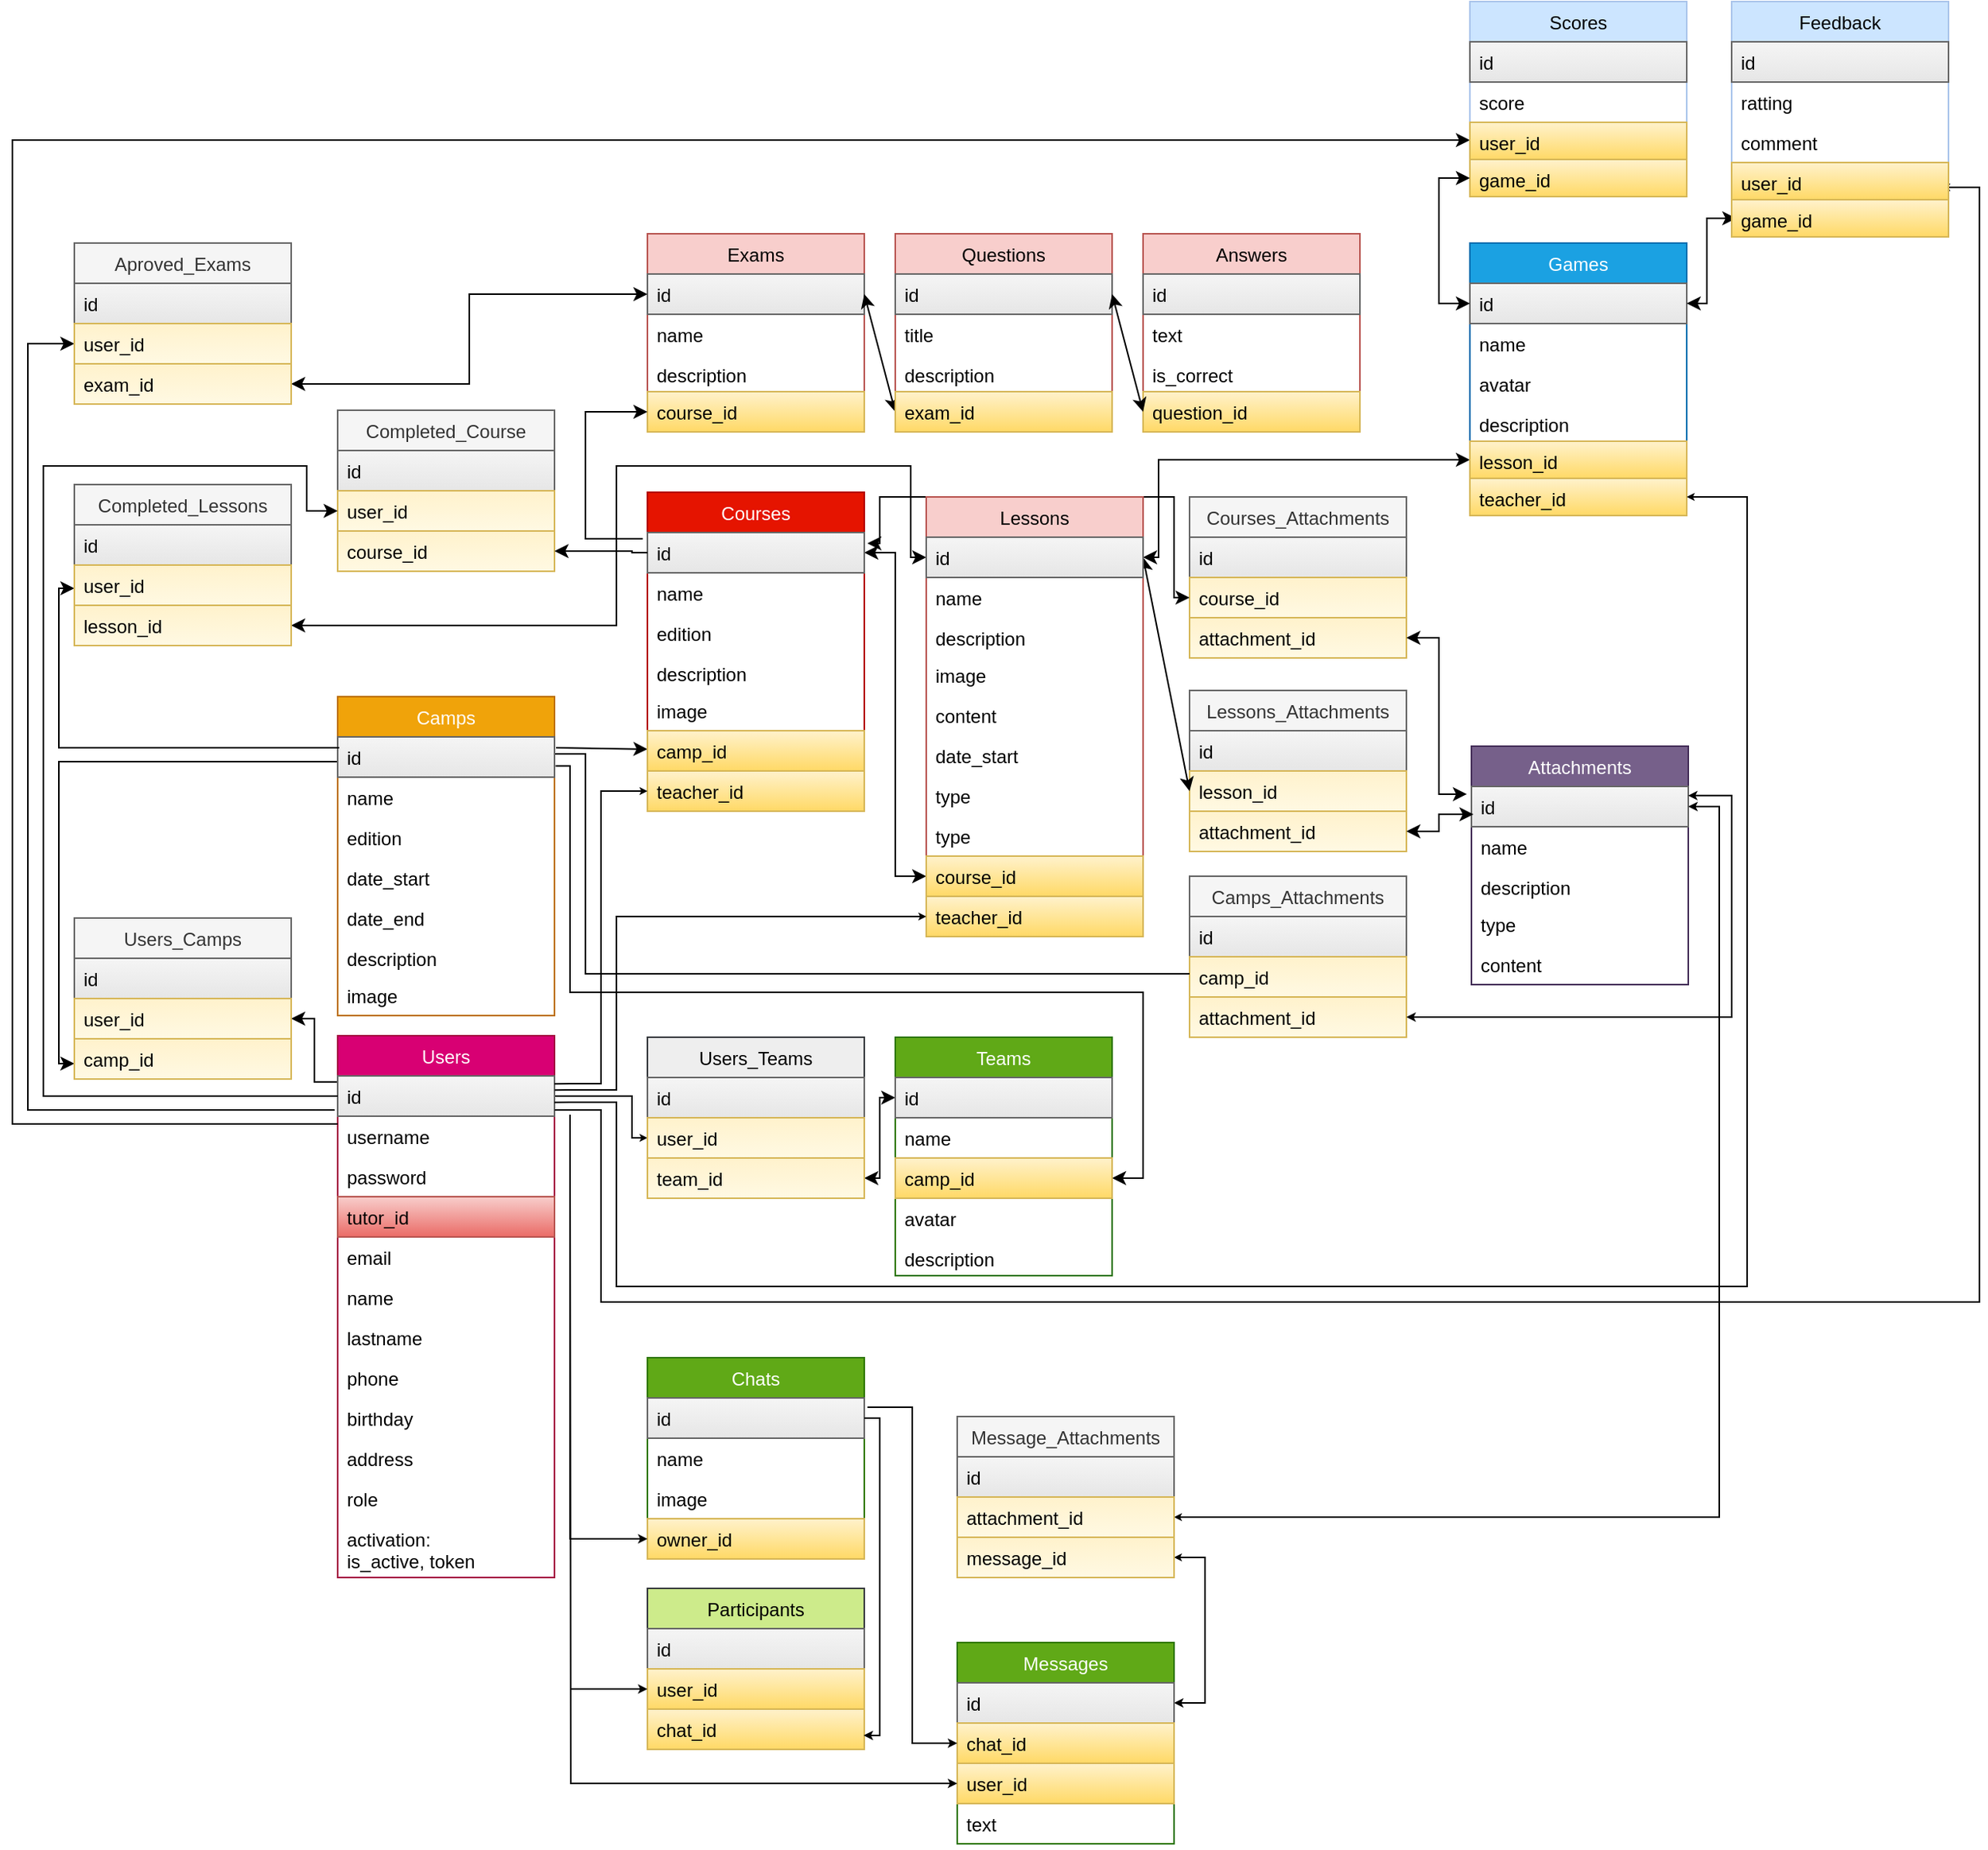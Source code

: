 <mxfile version="13.5.7" type="github">
  <diagram name="Page-1" id="a7904f86-f2b4-8e86-fa97-74104820619b">
    <mxGraphModel dx="2084" dy="1400" grid="1" gridSize="10" guides="1" tooltips="1" connect="1" arrows="1" fold="1" page="1" pageScale="1" pageWidth="1100" pageHeight="850" background="#ffffff" math="0" shadow="0">
      <root>
        <mxCell id="0" />
        <mxCell id="1" parent="0" />
        <mxCell id="WBZ4sOTp23pTqwXeyS6A-78" style="edgeStyle=elbowEdgeStyle;rounded=0;orthogonalLoop=1;jettySize=auto;html=1;exitX=0;exitY=0.5;exitDx=0;exitDy=0;entryX=1;entryY=0.5;entryDx=0;entryDy=0;startArrow=classic;startFill=1;" parent="1" source="WBZ4sOTp23pTqwXeyS6A-72" target="WBZ4sOTp23pTqwXeyS6A-67" edge="1">
          <mxGeometry relative="1" as="geometry" />
        </mxCell>
        <mxCell id="WBZ4sOTp23pTqwXeyS6A-79" style="edgeStyle=elbowEdgeStyle;rounded=0;orthogonalLoop=1;jettySize=auto;html=1;exitX=1;exitY=0.5;exitDx=0;exitDy=0;entryX=0;entryY=0.5;entryDx=0;entryDy=0;endArrow=classic;endFill=1;startArrow=none;startFill=0;endSize=2;startSize=3;" parent="1" source="WBZ4sOTp23pTqwXeyS6A-2" target="WBZ4sOTp23pTqwXeyS6A-66" edge="1">
          <mxGeometry relative="1" as="geometry">
            <Array as="points">
              <mxPoint x="160" y="-10" />
              <mxPoint x="150" y="-10" />
              <mxPoint x="140" y="-10" />
              <mxPoint x="150" y="-10" />
            </Array>
          </mxGeometry>
        </mxCell>
        <mxCell id="WBZ4sOTp23pTqwXeyS6A-84" style="edgeStyle=elbowEdgeStyle;rounded=0;orthogonalLoop=1;jettySize=auto;html=1;exitX=1;exitY=0.5;exitDx=0;exitDy=0;entryX=0.002;entryY=0.147;entryDx=0;entryDy=0;endArrow=none;endFill=0;startArrow=classic;startFill=1;entryPerimeter=0;" parent="1" source="WBZ4sOTp23pTqwXeyS6A-82" target="WBZ4sOTp23pTqwXeyS6A-2" edge="1">
          <mxGeometry relative="1" as="geometry">
            <Array as="points">
              <mxPoint x="-45" y="-30" />
            </Array>
          </mxGeometry>
        </mxCell>
        <mxCell id="WBZ4sOTp23pTqwXeyS6A-85" style="edgeStyle=elbowEdgeStyle;rounded=0;orthogonalLoop=1;jettySize=auto;html=1;exitX=0;exitY=0.5;exitDx=0;exitDy=0;entryX=0;entryY=0.5;entryDx=0;entryDy=0;endArrow=none;endFill=0;startArrow=classic;startFill=1;" parent="1" edge="1">
          <mxGeometry relative="1" as="geometry">
            <Array as="points">
              <mxPoint x="-210" y="-129" />
            </Array>
            <mxPoint x="-200" y="-44" as="sourcePoint" />
            <mxPoint x="-30" y="-239" as="targetPoint" />
          </mxGeometry>
        </mxCell>
        <mxCell id="WBZ4sOTp23pTqwXeyS6A-101" style="rounded=0;orthogonalLoop=1;jettySize=auto;html=1;startArrow=classic;startFill=1;endArrow=none;endFill=0;" parent="1" edge="1">
          <mxGeometry relative="1" as="geometry">
            <mxPoint x="170" y="-247.085" as="sourcePoint" />
            <mxPoint x="111" y="-248" as="targetPoint" />
          </mxGeometry>
        </mxCell>
        <mxCell id="WBZ4sOTp23pTqwXeyS6A-102" style="edgeStyle=elbowEdgeStyle;rounded=0;orthogonalLoop=1;jettySize=auto;html=1;exitX=0;exitY=0.5;exitDx=0;exitDy=0;startArrow=classic;startFill=1;endArrow=classic;endFill=1;" parent="1" source="WBZ4sOTp23pTqwXeyS6A-97" edge="1">
          <mxGeometry relative="1" as="geometry">
            <mxPoint x="310" y="-374" as="targetPoint" />
          </mxGeometry>
        </mxCell>
        <mxCell id="WBZ4sOTp23pTqwXeyS6A-1" value="Users" style="swimlane;fontStyle=0;childLayout=stackLayout;horizontal=1;startSize=26;fillColor=#d80073;horizontalStack=0;resizeParent=1;resizeParentMax=0;resizeLast=0;collapsible=1;marginBottom=0;strokeColor=#A50040;fontColor=#ffffff;" parent="1" vertex="1">
          <mxGeometry x="-30" y="-62" width="140" height="350" as="geometry">
            <mxRectangle x="100" y="60" width="60" height="26" as="alternateBounds" />
          </mxGeometry>
        </mxCell>
        <mxCell id="WBZ4sOTp23pTqwXeyS6A-2" value="id" style="text;align=left;verticalAlign=top;spacingLeft=4;spacingRight=4;overflow=hidden;rotatable=0;points=[[0,0.5],[1,0.5]];portConstraint=eastwest;fillColor=#f5f5f5;strokeColor=#666666;gradientColor=#E6E6E6;" parent="WBZ4sOTp23pTqwXeyS6A-1" vertex="1">
          <mxGeometry y="26" width="140" height="26" as="geometry" />
        </mxCell>
        <mxCell id="WBZ4sOTp23pTqwXeyS6A-4" value="username" style="text;strokeColor=none;fillColor=none;align=left;verticalAlign=top;spacingLeft=4;spacingRight=4;overflow=hidden;rotatable=0;points=[[0,0.5],[1,0.5]];portConstraint=eastwest;" parent="WBZ4sOTp23pTqwXeyS6A-1" vertex="1">
          <mxGeometry y="52" width="140" height="26" as="geometry" />
        </mxCell>
        <mxCell id="WBZ4sOTp23pTqwXeyS6A-49" value="password" style="text;strokeColor=none;fillColor=none;align=left;verticalAlign=top;spacingLeft=4;spacingRight=4;overflow=hidden;rotatable=0;points=[[0,0.5],[1,0.5]];portConstraint=eastwest;" parent="WBZ4sOTp23pTqwXeyS6A-1" vertex="1">
          <mxGeometry y="78" width="140" height="26" as="geometry" />
        </mxCell>
        <mxCell id="WBZ4sOTp23pTqwXeyS6A-41" value="tutor_id" style="text;strokeColor=#b85450;fillColor=#f8cecc;align=left;verticalAlign=top;spacingLeft=4;spacingRight=4;overflow=hidden;rotatable=0;points=[[0,0.5],[1,0.5]];portConstraint=eastwest;gradientColor=#ea6b66;" parent="WBZ4sOTp23pTqwXeyS6A-1" vertex="1">
          <mxGeometry y="104" width="140" height="26" as="geometry" />
        </mxCell>
        <mxCell id="WBZ4sOTp23pTqwXeyS6A-3" value="email" style="text;strokeColor=none;fillColor=none;align=left;verticalAlign=top;spacingLeft=4;spacingRight=4;overflow=hidden;rotatable=0;points=[[0,0.5],[1,0.5]];portConstraint=eastwest;" parent="WBZ4sOTp23pTqwXeyS6A-1" vertex="1">
          <mxGeometry y="130" width="140" height="26" as="geometry" />
        </mxCell>
        <mxCell id="WBZ4sOTp23pTqwXeyS6A-47" value="name" style="text;strokeColor=none;fillColor=none;align=left;verticalAlign=top;spacingLeft=4;spacingRight=4;overflow=hidden;rotatable=0;points=[[0,0.5],[1,0.5]];portConstraint=eastwest;" parent="WBZ4sOTp23pTqwXeyS6A-1" vertex="1">
          <mxGeometry y="156" width="140" height="26" as="geometry" />
        </mxCell>
        <mxCell id="WBZ4sOTp23pTqwXeyS6A-40" value="lastname" style="text;strokeColor=none;fillColor=none;align=left;verticalAlign=top;spacingLeft=4;spacingRight=4;overflow=hidden;rotatable=0;points=[[0,0.5],[1,0.5]];portConstraint=eastwest;" parent="WBZ4sOTp23pTqwXeyS6A-1" vertex="1">
          <mxGeometry y="182" width="140" height="26" as="geometry" />
        </mxCell>
        <mxCell id="WBZ4sOTp23pTqwXeyS6A-48" value="phone" style="text;strokeColor=none;fillColor=none;align=left;verticalAlign=top;spacingLeft=4;spacingRight=4;overflow=hidden;rotatable=0;points=[[0,0.5],[1,0.5]];portConstraint=eastwest;" parent="WBZ4sOTp23pTqwXeyS6A-1" vertex="1">
          <mxGeometry y="208" width="140" height="26" as="geometry" />
        </mxCell>
        <mxCell id="WBZ4sOTp23pTqwXeyS6A-42" value="birthday" style="text;strokeColor=none;fillColor=none;align=left;verticalAlign=top;spacingLeft=4;spacingRight=4;overflow=hidden;rotatable=0;points=[[0,0.5],[1,0.5]];portConstraint=eastwest;" parent="WBZ4sOTp23pTqwXeyS6A-1" vertex="1">
          <mxGeometry y="234" width="140" height="26" as="geometry" />
        </mxCell>
        <mxCell id="WBZ4sOTp23pTqwXeyS6A-43" value="address" style="text;strokeColor=none;fillColor=none;align=left;verticalAlign=top;spacingLeft=4;spacingRight=4;overflow=hidden;rotatable=0;points=[[0,0.5],[1,0.5]];portConstraint=eastwest;" parent="WBZ4sOTp23pTqwXeyS6A-1" vertex="1">
          <mxGeometry y="260" width="140" height="26" as="geometry" />
        </mxCell>
        <mxCell id="WBZ4sOTp23pTqwXeyS6A-44" value="role" style="text;strokeColor=none;fillColor=none;align=left;verticalAlign=top;spacingLeft=4;spacingRight=4;overflow=hidden;rotatable=0;points=[[0,0.5],[1,0.5]];portConstraint=eastwest;" parent="WBZ4sOTp23pTqwXeyS6A-1" vertex="1">
          <mxGeometry y="286" width="140" height="26" as="geometry" />
        </mxCell>
        <mxCell id="WBZ4sOTp23pTqwXeyS6A-50" value="activation:&#xa;is_active, token" style="text;strokeColor=none;fillColor=none;align=left;verticalAlign=top;spacingLeft=4;spacingRight=4;overflow=hidden;rotatable=0;points=[[0,0.5],[1,0.5]];portConstraint=eastwest;" parent="WBZ4sOTp23pTqwXeyS6A-1" vertex="1">
          <mxGeometry y="312" width="140" height="38" as="geometry" />
        </mxCell>
        <mxCell id="WBZ4sOTp23pTqwXeyS6A-80" value="Users_Camps" style="swimlane;fontStyle=0;childLayout=stackLayout;horizontal=1;startSize=26;fillColor=#f5f5f5;horizontalStack=0;resizeParent=1;resizeParentMax=0;resizeLast=0;collapsible=1;marginBottom=0;strokeColor=#666666;fontColor=#333333;" parent="1" vertex="1">
          <mxGeometry x="-200" y="-138" width="140" height="104" as="geometry">
            <mxRectangle x="100" y="60" width="60" height="26" as="alternateBounds" />
          </mxGeometry>
        </mxCell>
        <mxCell id="WBZ4sOTp23pTqwXeyS6A-81" value="id" style="text;strokeColor=#666666;fillColor=#f5f5f5;align=left;verticalAlign=top;spacingLeft=4;spacingRight=4;overflow=hidden;rotatable=0;points=[[0,0.5],[1,0.5]];portConstraint=eastwest;gradientColor=#E6E6E6;" parent="WBZ4sOTp23pTqwXeyS6A-80" vertex="1">
          <mxGeometry y="26" width="140" height="26" as="geometry" />
        </mxCell>
        <mxCell id="WBZ4sOTp23pTqwXeyS6A-82" value="user_id" style="text;strokeColor=#d6b656;fillColor=#fff2cc;align=left;verticalAlign=top;spacingLeft=4;spacingRight=4;overflow=hidden;rotatable=0;points=[[0,0.5],[1,0.5]];portConstraint=eastwest;gradientColor=#FFF9E3;" parent="WBZ4sOTp23pTqwXeyS6A-80" vertex="1">
          <mxGeometry y="52" width="140" height="26" as="geometry" />
        </mxCell>
        <mxCell id="WBZ4sOTp23pTqwXeyS6A-83" value="camp_id" style="text;strokeColor=#d6b656;fillColor=#fff2cc;align=left;verticalAlign=top;spacingLeft=4;spacingRight=4;overflow=hidden;rotatable=0;points=[[0,0.5],[1,0.5]];portConstraint=eastwest;gradientColor=#FFF9E3;" parent="WBZ4sOTp23pTqwXeyS6A-80" vertex="1">
          <mxGeometry y="78" width="140" height="26" as="geometry" />
        </mxCell>
        <mxCell id="WBZ4sOTp23pTqwXeyS6A-86" value="Courses" style="swimlane;fontStyle=0;childLayout=stackLayout;horizontal=1;startSize=26;fillColor=#e51400;horizontalStack=0;resizeParent=1;resizeParentMax=0;resizeLast=0;collapsible=1;marginBottom=0;strokeColor=#B20000;fontColor=#ffffff;" parent="1" vertex="1">
          <mxGeometry x="170" y="-413" width="140" height="206" as="geometry">
            <mxRectangle x="100" y="60" width="60" height="26" as="alternateBounds" />
          </mxGeometry>
        </mxCell>
        <mxCell id="WBZ4sOTp23pTqwXeyS6A-87" value="id" style="text;strokeColor=#666666;fillColor=#f5f5f5;align=left;verticalAlign=top;spacingLeft=4;spacingRight=4;overflow=hidden;rotatable=0;points=[[0,0.5],[1,0.5]];portConstraint=eastwest;gradientColor=#E6E6E6;" parent="WBZ4sOTp23pTqwXeyS6A-86" vertex="1">
          <mxGeometry y="26" width="140" height="26" as="geometry" />
        </mxCell>
        <mxCell id="WBZ4sOTp23pTqwXeyS6A-88" value="name" style="text;strokeColor=none;fillColor=none;align=left;verticalAlign=top;spacingLeft=4;spacingRight=4;overflow=hidden;rotatable=0;points=[[0,0.5],[1,0.5]];portConstraint=eastwest;" parent="WBZ4sOTp23pTqwXeyS6A-86" vertex="1">
          <mxGeometry y="52" width="140" height="26" as="geometry" />
        </mxCell>
        <mxCell id="WBZ4sOTp23pTqwXeyS6A-89" value="edition" style="text;strokeColor=none;fillColor=none;align=left;verticalAlign=top;spacingLeft=4;spacingRight=4;overflow=hidden;rotatable=0;points=[[0,0.5],[1,0.5]];portConstraint=eastwest;" parent="WBZ4sOTp23pTqwXeyS6A-86" vertex="1">
          <mxGeometry y="78" width="140" height="26" as="geometry" />
        </mxCell>
        <mxCell id="WBZ4sOTp23pTqwXeyS6A-92" value="description" style="text;strokeColor=none;fillColor=none;align=left;verticalAlign=top;spacingLeft=4;spacingRight=4;overflow=hidden;rotatable=0;points=[[0,0.5],[1,0.5]];portConstraint=eastwest;" parent="WBZ4sOTp23pTqwXeyS6A-86" vertex="1">
          <mxGeometry y="104" width="140" height="24" as="geometry" />
        </mxCell>
        <mxCell id="WBZ4sOTp23pTqwXeyS6A-93" value="image" style="text;strokeColor=none;fillColor=none;align=left;verticalAlign=top;spacingLeft=4;spacingRight=4;overflow=hidden;rotatable=0;points=[[0,0.5],[1,0.5]];portConstraint=eastwest;" parent="WBZ4sOTp23pTqwXeyS6A-86" vertex="1">
          <mxGeometry y="128" width="140" height="26" as="geometry" />
        </mxCell>
        <mxCell id="WBZ4sOTp23pTqwXeyS6A-100" value="camp_id" style="text;strokeColor=#d6b656;fillColor=#fff2cc;align=left;verticalAlign=top;spacingLeft=4;spacingRight=4;overflow=hidden;rotatable=0;points=[[0,0.5],[1,0.5]];portConstraint=eastwest;gradientColor=#ffd966;" parent="WBZ4sOTp23pTqwXeyS6A-86" vertex="1">
          <mxGeometry y="154" width="140" height="26" as="geometry" />
        </mxCell>
        <mxCell id="WYEmnUTY5Pb3nIBCFr9V-95" value="teacher_id" style="text;strokeColor=#d6b656;fillColor=#fff2cc;align=left;verticalAlign=top;spacingLeft=4;spacingRight=4;overflow=hidden;rotatable=0;points=[[0,0.5],[1,0.5]];portConstraint=eastwest;gradientColor=#ffd966;" vertex="1" parent="WBZ4sOTp23pTqwXeyS6A-86">
          <mxGeometry y="180" width="140" height="26" as="geometry" />
        </mxCell>
        <mxCell id="WBZ4sOTp23pTqwXeyS6A-115" value="Exams" style="swimlane;fontStyle=0;childLayout=stackLayout;horizontal=1;startSize=26;fillColor=#f8cecc;horizontalStack=0;resizeParent=1;resizeParentMax=0;resizeLast=0;collapsible=1;marginBottom=0;strokeColor=#b85450;" parent="1" vertex="1">
          <mxGeometry x="170" y="-580" width="140" height="128" as="geometry">
            <mxRectangle x="100" y="60" width="60" height="26" as="alternateBounds" />
          </mxGeometry>
        </mxCell>
        <mxCell id="WBZ4sOTp23pTqwXeyS6A-116" value="id" style="text;strokeColor=#666666;fillColor=#f5f5f5;align=left;verticalAlign=top;spacingLeft=4;spacingRight=4;overflow=hidden;rotatable=0;points=[[0,0.5],[1,0.5]];portConstraint=eastwest;gradientColor=#E6E6E6;" parent="WBZ4sOTp23pTqwXeyS6A-115" vertex="1">
          <mxGeometry y="26" width="140" height="26" as="geometry" />
        </mxCell>
        <mxCell id="WBZ4sOTp23pTqwXeyS6A-117" value="name" style="text;strokeColor=none;fillColor=none;align=left;verticalAlign=top;spacingLeft=4;spacingRight=4;overflow=hidden;rotatable=0;points=[[0,0.5],[1,0.5]];portConstraint=eastwest;" parent="WBZ4sOTp23pTqwXeyS6A-115" vertex="1">
          <mxGeometry y="52" width="140" height="26" as="geometry" />
        </mxCell>
        <mxCell id="WBZ4sOTp23pTqwXeyS6A-118" value="description" style="text;strokeColor=none;fillColor=none;align=left;verticalAlign=top;spacingLeft=4;spacingRight=4;overflow=hidden;rotatable=0;points=[[0,0.5],[1,0.5]];portConstraint=eastwest;" parent="WBZ4sOTp23pTqwXeyS6A-115" vertex="1">
          <mxGeometry y="78" width="140" height="24" as="geometry" />
        </mxCell>
        <mxCell id="WBZ4sOTp23pTqwXeyS6A-119" value="course_id" style="text;strokeColor=#d6b656;fillColor=#fff2cc;align=left;verticalAlign=top;spacingLeft=4;spacingRight=4;overflow=hidden;rotatable=0;points=[[0,0.5],[1,0.5]];portConstraint=eastwest;gradientColor=#ffd966;" parent="WBZ4sOTp23pTqwXeyS6A-115" vertex="1">
          <mxGeometry y="102" width="140" height="26" as="geometry" />
        </mxCell>
        <mxCell id="WBZ4sOTp23pTqwXeyS6A-123" style="edgeStyle=none;rounded=0;orthogonalLoop=1;jettySize=auto;html=1;exitX=0;exitY=0.5;exitDx=0;exitDy=0;startArrow=classic;startFill=1;endArrow=none;endFill=0;" parent="1" source="WBZ4sOTp23pTqwXeyS6A-119" edge="1">
          <mxGeometry relative="1" as="geometry">
            <Array as="points">
              <mxPoint x="130" y="-465" />
              <mxPoint x="130" y="-420" />
              <mxPoint x="130" y="-383" />
            </Array>
            <mxPoint x="167" y="-383" as="targetPoint" />
          </mxGeometry>
        </mxCell>
        <mxCell id="WBZ4sOTp23pTqwXeyS6A-130" style="edgeStyle=none;rounded=0;orthogonalLoop=1;jettySize=auto;html=1;exitX=1;exitY=0.5;exitDx=0;exitDy=0;entryX=0;entryY=0.5;entryDx=0;entryDy=0;startArrow=classic;startFill=1;endArrow=classic;endFill=1;" parent="1" source="WBZ4sOTp23pTqwXeyS6A-116" target="WBZ4sOTp23pTqwXeyS6A-128" edge="1">
          <mxGeometry relative="1" as="geometry" />
        </mxCell>
        <mxCell id="WBZ4sOTp23pTqwXeyS6A-124" value="Questions" style="swimlane;fontStyle=0;childLayout=stackLayout;horizontal=1;startSize=26;fillColor=#f8cecc;horizontalStack=0;resizeParent=1;resizeParentMax=0;resizeLast=0;collapsible=1;marginBottom=0;strokeColor=#b85450;" parent="1" vertex="1">
          <mxGeometry x="330" y="-580" width="140" height="128" as="geometry">
            <mxRectangle x="100" y="60" width="60" height="26" as="alternateBounds" />
          </mxGeometry>
        </mxCell>
        <mxCell id="WBZ4sOTp23pTqwXeyS6A-125" value="id" style="text;strokeColor=#666666;fillColor=#f5f5f5;align=left;verticalAlign=top;spacingLeft=4;spacingRight=4;overflow=hidden;rotatable=0;points=[[0,0.5],[1,0.5]];portConstraint=eastwest;gradientColor=#E6E6E6;" parent="WBZ4sOTp23pTqwXeyS6A-124" vertex="1">
          <mxGeometry y="26" width="140" height="26" as="geometry" />
        </mxCell>
        <mxCell id="WBZ4sOTp23pTqwXeyS6A-126" value="title" style="text;strokeColor=none;fillColor=none;align=left;verticalAlign=top;spacingLeft=4;spacingRight=4;overflow=hidden;rotatable=0;points=[[0,0.5],[1,0.5]];portConstraint=eastwest;" parent="WBZ4sOTp23pTqwXeyS6A-124" vertex="1">
          <mxGeometry y="52" width="140" height="26" as="geometry" />
        </mxCell>
        <mxCell id="WBZ4sOTp23pTqwXeyS6A-127" value="description" style="text;strokeColor=none;fillColor=none;align=left;verticalAlign=top;spacingLeft=4;spacingRight=4;overflow=hidden;rotatable=0;points=[[0,0.5],[1,0.5]];portConstraint=eastwest;" parent="WBZ4sOTp23pTqwXeyS6A-124" vertex="1">
          <mxGeometry y="78" width="140" height="24" as="geometry" />
        </mxCell>
        <mxCell id="WBZ4sOTp23pTqwXeyS6A-128" value="exam_id" style="text;strokeColor=#d6b656;fillColor=#fff2cc;align=left;verticalAlign=top;spacingLeft=4;spacingRight=4;overflow=hidden;rotatable=0;points=[[0,0.5],[1,0.5]];portConstraint=eastwest;gradientColor=#ffd966;" parent="WBZ4sOTp23pTqwXeyS6A-124" vertex="1">
          <mxGeometry y="102" width="140" height="26" as="geometry" />
        </mxCell>
        <mxCell id="WBZ4sOTp23pTqwXeyS6A-131" value="Answers" style="swimlane;fontStyle=0;childLayout=stackLayout;horizontal=1;startSize=26;fillColor=#f8cecc;horizontalStack=0;resizeParent=1;resizeParentMax=0;resizeLast=0;collapsible=1;marginBottom=0;strokeColor=#b85450;" parent="1" vertex="1">
          <mxGeometry x="490" y="-580" width="140" height="128" as="geometry">
            <mxRectangle x="100" y="60" width="60" height="26" as="alternateBounds" />
          </mxGeometry>
        </mxCell>
        <mxCell id="WBZ4sOTp23pTqwXeyS6A-132" value="id" style="text;strokeColor=#666666;fillColor=#f5f5f5;align=left;verticalAlign=top;spacingLeft=4;spacingRight=4;overflow=hidden;rotatable=0;points=[[0,0.5],[1,0.5]];portConstraint=eastwest;gradientColor=#E6E6E6;" parent="WBZ4sOTp23pTqwXeyS6A-131" vertex="1">
          <mxGeometry y="26" width="140" height="26" as="geometry" />
        </mxCell>
        <mxCell id="WBZ4sOTp23pTqwXeyS6A-133" value="text" style="text;strokeColor=none;fillColor=none;align=left;verticalAlign=top;spacingLeft=4;spacingRight=4;overflow=hidden;rotatable=0;points=[[0,0.5],[1,0.5]];portConstraint=eastwest;" parent="WBZ4sOTp23pTqwXeyS6A-131" vertex="1">
          <mxGeometry y="52" width="140" height="26" as="geometry" />
        </mxCell>
        <mxCell id="WBZ4sOTp23pTqwXeyS6A-135" value="is_correct" style="text;strokeColor=none;fillColor=none;align=left;verticalAlign=top;spacingLeft=4;spacingRight=4;overflow=hidden;rotatable=0;points=[[0,0.5],[1,0.5]];portConstraint=eastwest;" parent="WBZ4sOTp23pTqwXeyS6A-131" vertex="1">
          <mxGeometry y="78" width="140" height="24" as="geometry" />
        </mxCell>
        <mxCell id="WBZ4sOTp23pTqwXeyS6A-136" value="question_id" style="text;strokeColor=#d6b656;fillColor=#fff2cc;align=left;verticalAlign=top;spacingLeft=4;spacingRight=4;overflow=hidden;rotatable=0;points=[[0,0.5],[1,0.5]];portConstraint=eastwest;gradientColor=#ffd966;" parent="WBZ4sOTp23pTqwXeyS6A-131" vertex="1">
          <mxGeometry y="102" width="140" height="26" as="geometry" />
        </mxCell>
        <mxCell id="ck8U2gpx1ueE78EYPkBc-3" style="rounded=0;orthogonalLoop=1;jettySize=auto;html=1;exitX=0;exitY=0.5;exitDx=0;exitDy=0;entryX=1;entryY=0.5;entryDx=0;entryDy=0;startArrow=classic;startFill=1;" parent="1" source="WBZ4sOTp23pTqwXeyS6A-136" target="WBZ4sOTp23pTqwXeyS6A-125" edge="1">
          <mxGeometry relative="1" as="geometry" />
        </mxCell>
        <mxCell id="WBZ4sOTp23pTqwXeyS6A-104" value="Attachments" style="swimlane;fontStyle=0;childLayout=stackLayout;horizontal=1;startSize=26;fillColor=#76608a;horizontalStack=0;resizeParent=1;resizeParentMax=0;resizeLast=0;collapsible=1;marginBottom=0;strokeColor=#432D57;fontColor=#ffffff;" parent="1" vertex="1">
          <mxGeometry x="702" y="-249" width="140" height="154" as="geometry">
            <mxRectangle x="100" y="60" width="60" height="26" as="alternateBounds" />
          </mxGeometry>
        </mxCell>
        <mxCell id="WBZ4sOTp23pTqwXeyS6A-105" value="id" style="text;strokeColor=#666666;fillColor=#f5f5f5;align=left;verticalAlign=top;spacingLeft=4;spacingRight=4;overflow=hidden;rotatable=0;points=[[0,0.5],[1,0.5]];portConstraint=eastwest;gradientColor=#E6E6E6;" parent="WBZ4sOTp23pTqwXeyS6A-104" vertex="1">
          <mxGeometry y="26" width="140" height="26" as="geometry" />
        </mxCell>
        <mxCell id="WBZ4sOTp23pTqwXeyS6A-106" value="name" style="text;strokeColor=none;fillColor=none;align=left;verticalAlign=top;spacingLeft=4;spacingRight=4;overflow=hidden;rotatable=0;points=[[0,0.5],[1,0.5]];portConstraint=eastwest;" parent="WBZ4sOTp23pTqwXeyS6A-104" vertex="1">
          <mxGeometry y="52" width="140" height="26" as="geometry" />
        </mxCell>
        <mxCell id="WBZ4sOTp23pTqwXeyS6A-107" value="description" style="text;strokeColor=none;fillColor=none;align=left;verticalAlign=top;spacingLeft=4;spacingRight=4;overflow=hidden;rotatable=0;points=[[0,0.5],[1,0.5]];portConstraint=eastwest;" parent="WBZ4sOTp23pTqwXeyS6A-104" vertex="1">
          <mxGeometry y="78" width="140" height="24" as="geometry" />
        </mxCell>
        <mxCell id="WBZ4sOTp23pTqwXeyS6A-109" value="type" style="text;strokeColor=none;fillColor=none;align=left;verticalAlign=top;spacingLeft=4;spacingRight=4;overflow=hidden;rotatable=0;points=[[0,0.5],[1,0.5]];portConstraint=eastwest;" parent="WBZ4sOTp23pTqwXeyS6A-104" vertex="1">
          <mxGeometry y="102" width="140" height="26" as="geometry" />
        </mxCell>
        <mxCell id="WBZ4sOTp23pTqwXeyS6A-110" value="content" style="text;strokeColor=none;fillColor=none;align=left;verticalAlign=top;spacingLeft=4;spacingRight=4;overflow=hidden;rotatable=0;points=[[0,0.5],[1,0.5]];portConstraint=eastwest;" parent="WBZ4sOTp23pTqwXeyS6A-104" vertex="1">
          <mxGeometry y="128" width="140" height="26" as="geometry" />
        </mxCell>
        <mxCell id="WYEmnUTY5Pb3nIBCFr9V-5" value="Courses_Attachments" style="swimlane;fontStyle=0;childLayout=stackLayout;horizontal=1;startSize=26;fillColor=#f5f5f5;horizontalStack=0;resizeParent=1;resizeParentMax=0;resizeLast=0;collapsible=1;marginBottom=0;strokeColor=#666666;fontColor=#333333;" vertex="1" parent="1">
          <mxGeometry x="520" y="-410" width="140" height="104" as="geometry">
            <mxRectangle x="100" y="60" width="60" height="26" as="alternateBounds" />
          </mxGeometry>
        </mxCell>
        <mxCell id="WYEmnUTY5Pb3nIBCFr9V-6" value="id" style="text;strokeColor=#666666;fillColor=#f5f5f5;align=left;verticalAlign=top;spacingLeft=4;spacingRight=4;overflow=hidden;rotatable=0;points=[[0,0.5],[1,0.5]];portConstraint=eastwest;gradientColor=#E6E6E6;" vertex="1" parent="WYEmnUTY5Pb3nIBCFr9V-5">
          <mxGeometry y="26" width="140" height="26" as="geometry" />
        </mxCell>
        <mxCell id="WYEmnUTY5Pb3nIBCFr9V-8" value="course_id" style="text;strokeColor=#d6b656;fillColor=#fff2cc;align=left;verticalAlign=top;spacingLeft=4;spacingRight=4;overflow=hidden;rotatable=0;points=[[0,0.5],[1,0.5]];portConstraint=eastwest;gradientColor=#FFF9E3;" vertex="1" parent="WYEmnUTY5Pb3nIBCFr9V-5">
          <mxGeometry y="52" width="140" height="26" as="geometry" />
        </mxCell>
        <mxCell id="WYEmnUTY5Pb3nIBCFr9V-7" value="attachment_id" style="text;strokeColor=#d6b656;fillColor=#fff2cc;align=left;verticalAlign=top;spacingLeft=4;spacingRight=4;overflow=hidden;rotatable=0;points=[[0,0.5],[1,0.5]];portConstraint=eastwest;gradientColor=#FFF9E3;" vertex="1" parent="WYEmnUTY5Pb3nIBCFr9V-5">
          <mxGeometry y="78" width="140" height="26" as="geometry" />
        </mxCell>
        <mxCell id="WYEmnUTY5Pb3nIBCFr9V-13" style="edgeStyle=orthogonalEdgeStyle;rounded=0;orthogonalLoop=1;jettySize=auto;html=1;entryX=0;entryY=0.5;entryDx=0;entryDy=0;startArrow=classic;startFill=1;" edge="1" parent="1" target="WYEmnUTY5Pb3nIBCFr9V-8">
          <mxGeometry relative="1" as="geometry">
            <mxPoint x="312" y="-380" as="sourcePoint" />
            <Array as="points">
              <mxPoint x="320" y="-380" />
              <mxPoint x="320" y="-410" />
              <mxPoint x="510" y="-410" />
              <mxPoint x="510" y="-345" />
            </Array>
          </mxGeometry>
        </mxCell>
        <mxCell id="WYEmnUTY5Pb3nIBCFr9V-14" style="edgeStyle=orthogonalEdgeStyle;rounded=0;orthogonalLoop=1;jettySize=auto;html=1;exitX=1;exitY=0.5;exitDx=0;exitDy=0;entryX=-0.021;entryY=0.192;entryDx=0;entryDy=0;entryPerimeter=0;startArrow=classic;startFill=1;" edge="1" parent="1" source="WYEmnUTY5Pb3nIBCFr9V-7" target="WBZ4sOTp23pTqwXeyS6A-105">
          <mxGeometry relative="1" as="geometry" />
        </mxCell>
        <mxCell id="WYEmnUTY5Pb3nIBCFr9V-15" value="Lessons_Attachments" style="swimlane;fontStyle=0;childLayout=stackLayout;horizontal=1;startSize=26;fillColor=#f5f5f5;horizontalStack=0;resizeParent=1;resizeParentMax=0;resizeLast=0;collapsible=1;marginBottom=0;strokeColor=#666666;fontColor=#333333;" vertex="1" parent="1">
          <mxGeometry x="520" y="-285" width="140" height="104" as="geometry">
            <mxRectangle x="100" y="60" width="60" height="26" as="alternateBounds" />
          </mxGeometry>
        </mxCell>
        <mxCell id="WYEmnUTY5Pb3nIBCFr9V-16" value="id" style="text;strokeColor=#666666;fillColor=#f5f5f5;align=left;verticalAlign=top;spacingLeft=4;spacingRight=4;overflow=hidden;rotatable=0;points=[[0,0.5],[1,0.5]];portConstraint=eastwest;gradientColor=#E6E6E6;" vertex="1" parent="WYEmnUTY5Pb3nIBCFr9V-15">
          <mxGeometry y="26" width="140" height="26" as="geometry" />
        </mxCell>
        <mxCell id="WYEmnUTY5Pb3nIBCFr9V-17" value="lesson_id" style="text;strokeColor=#d6b656;fillColor=#fff2cc;align=left;verticalAlign=top;spacingLeft=4;spacingRight=4;overflow=hidden;rotatable=0;points=[[0,0.5],[1,0.5]];portConstraint=eastwest;gradientColor=#FFF9E3;" vertex="1" parent="WYEmnUTY5Pb3nIBCFr9V-15">
          <mxGeometry y="52" width="140" height="26" as="geometry" />
        </mxCell>
        <mxCell id="WYEmnUTY5Pb3nIBCFr9V-18" value="attachment_id" style="text;strokeColor=#d6b656;fillColor=#fff2cc;align=left;verticalAlign=top;spacingLeft=4;spacingRight=4;overflow=hidden;rotatable=0;points=[[0,0.5],[1,0.5]];portConstraint=eastwest;gradientColor=#FFF9E3;" vertex="1" parent="WYEmnUTY5Pb3nIBCFr9V-15">
          <mxGeometry y="78" width="140" height="26" as="geometry" />
        </mxCell>
        <mxCell id="WYEmnUTY5Pb3nIBCFr9V-19" value="Camps_Attachments" style="swimlane;fontStyle=0;childLayout=stackLayout;horizontal=1;startSize=26;fillColor=#f5f5f5;horizontalStack=0;resizeParent=1;resizeParentMax=0;resizeLast=0;collapsible=1;marginBottom=0;strokeColor=#666666;fontColor=#333333;" vertex="1" parent="1">
          <mxGeometry x="520" y="-165" width="140" height="104" as="geometry">
            <mxRectangle x="100" y="60" width="60" height="26" as="alternateBounds" />
          </mxGeometry>
        </mxCell>
        <mxCell id="WYEmnUTY5Pb3nIBCFr9V-20" value="id" style="text;strokeColor=#666666;fillColor=#f5f5f5;align=left;verticalAlign=top;spacingLeft=4;spacingRight=4;overflow=hidden;rotatable=0;points=[[0,0.5],[1,0.5]];portConstraint=eastwest;gradientColor=#E6E6E6;" vertex="1" parent="WYEmnUTY5Pb3nIBCFr9V-19">
          <mxGeometry y="26" width="140" height="26" as="geometry" />
        </mxCell>
        <mxCell id="WYEmnUTY5Pb3nIBCFr9V-21" value="camp_id" style="text;strokeColor=#d6b656;fillColor=#fff2cc;align=left;verticalAlign=top;spacingLeft=4;spacingRight=4;overflow=hidden;rotatable=0;points=[[0,0.5],[1,0.5]];portConstraint=eastwest;gradientColor=#FFF9E3;" vertex="1" parent="WYEmnUTY5Pb3nIBCFr9V-19">
          <mxGeometry y="52" width="140" height="26" as="geometry" />
        </mxCell>
        <mxCell id="WYEmnUTY5Pb3nIBCFr9V-22" value="attachment_id" style="text;strokeColor=#d6b656;fillColor=#fff2cc;align=left;verticalAlign=top;spacingLeft=4;spacingRight=4;overflow=hidden;rotatable=0;points=[[0,0.5],[1,0.5]];portConstraint=eastwest;gradientColor=#FFF9E3;" vertex="1" parent="WYEmnUTY5Pb3nIBCFr9V-19">
          <mxGeometry y="78" width="140" height="26" as="geometry" />
        </mxCell>
        <mxCell id="WYEmnUTY5Pb3nIBCFr9V-23" style="rounded=0;orthogonalLoop=1;jettySize=auto;html=1;exitX=1;exitY=0.5;exitDx=0;exitDy=0;entryX=0;entryY=0.5;entryDx=0;entryDy=0;startArrow=classic;startFill=1;" edge="1" parent="1" source="WBZ4sOTp23pTqwXeyS6A-95" target="WYEmnUTY5Pb3nIBCFr9V-17">
          <mxGeometry relative="1" as="geometry" />
        </mxCell>
        <mxCell id="WYEmnUTY5Pb3nIBCFr9V-24" style="edgeStyle=orthogonalEdgeStyle;rounded=0;orthogonalLoop=1;jettySize=auto;html=1;exitX=1;exitY=0.5;exitDx=0;exitDy=0;entryX=0.009;entryY=0.68;entryDx=0;entryDy=0;entryPerimeter=0;startArrow=classic;startFill=1;" edge="1" parent="1" source="WYEmnUTY5Pb3nIBCFr9V-18" target="WBZ4sOTp23pTqwXeyS6A-105">
          <mxGeometry relative="1" as="geometry">
            <mxPoint x="740" y="-209" as="targetPoint" />
            <Array as="points">
              <mxPoint x="681" y="-194" />
              <mxPoint x="681" y="-205" />
              <mxPoint x="703" y="-205" />
            </Array>
          </mxGeometry>
        </mxCell>
        <mxCell id="WYEmnUTY5Pb3nIBCFr9V-29" style="edgeStyle=orthogonalEdgeStyle;rounded=0;orthogonalLoop=1;jettySize=auto;html=1;exitX=1;exitY=0.5;exitDx=0;exitDy=0;entryX=0;entryY=0.5;entryDx=0;entryDy=0;startArrow=none;startFill=0;endArrow=none;endFill=0;" edge="1" parent="1">
          <mxGeometry relative="1" as="geometry">
            <mxPoint x="110" y="-244" as="sourcePoint" />
            <mxPoint x="520" y="-102" as="targetPoint" />
            <Array as="points">
              <mxPoint x="130" y="-244" />
              <mxPoint x="130" y="-102" />
            </Array>
          </mxGeometry>
        </mxCell>
        <mxCell id="WBZ4sOTp23pTqwXeyS6A-51" value="Camps" style="swimlane;fontStyle=0;childLayout=stackLayout;horizontal=1;startSize=26;fillColor=#f0a30a;horizontalStack=0;resizeParent=1;resizeParentMax=0;resizeLast=0;collapsible=1;marginBottom=0;strokeColor=#BD7000;fontColor=#ffffff;" parent="1" vertex="1">
          <mxGeometry x="-30" y="-281" width="140" height="206" as="geometry">
            <mxRectangle x="100" y="60" width="60" height="26" as="alternateBounds" />
          </mxGeometry>
        </mxCell>
        <mxCell id="WBZ4sOTp23pTqwXeyS6A-52" value="id" style="text;strokeColor=#666666;fillColor=#f5f5f5;align=left;verticalAlign=top;spacingLeft=4;spacingRight=4;overflow=hidden;rotatable=0;points=[[0,0.5],[1,0.5]];portConstraint=eastwest;gradientColor=#E6E6E6;" parent="WBZ4sOTp23pTqwXeyS6A-51" vertex="1">
          <mxGeometry y="26" width="140" height="26" as="geometry" />
        </mxCell>
        <mxCell id="WBZ4sOTp23pTqwXeyS6A-59" value="name" style="text;strokeColor=none;fillColor=none;align=left;verticalAlign=top;spacingLeft=4;spacingRight=4;overflow=hidden;rotatable=0;points=[[0,0.5],[1,0.5]];portConstraint=eastwest;" parent="WBZ4sOTp23pTqwXeyS6A-51" vertex="1">
          <mxGeometry y="52" width="140" height="26" as="geometry" />
        </mxCell>
        <mxCell id="WBZ4sOTp23pTqwXeyS6A-53" value="edition" style="text;strokeColor=none;fillColor=none;align=left;verticalAlign=top;spacingLeft=4;spacingRight=4;overflow=hidden;rotatable=0;points=[[0,0.5],[1,0.5]];portConstraint=eastwest;" parent="WBZ4sOTp23pTqwXeyS6A-51" vertex="1">
          <mxGeometry y="78" width="140" height="26" as="geometry" />
        </mxCell>
        <mxCell id="WBZ4sOTp23pTqwXeyS6A-60" value="date_start" style="text;strokeColor=none;fillColor=none;align=left;verticalAlign=top;spacingLeft=4;spacingRight=4;overflow=hidden;rotatable=0;points=[[0,0.5],[1,0.5]];portConstraint=eastwest;" parent="WBZ4sOTp23pTqwXeyS6A-51" vertex="1">
          <mxGeometry y="104" width="140" height="26" as="geometry" />
        </mxCell>
        <mxCell id="WBZ4sOTp23pTqwXeyS6A-61" value="date_end" style="text;strokeColor=none;fillColor=none;align=left;verticalAlign=top;spacingLeft=4;spacingRight=4;overflow=hidden;rotatable=0;points=[[0,0.5],[1,0.5]];portConstraint=eastwest;" parent="WBZ4sOTp23pTqwXeyS6A-51" vertex="1">
          <mxGeometry y="130" width="140" height="26" as="geometry" />
        </mxCell>
        <mxCell id="WBZ4sOTp23pTqwXeyS6A-63" value="description" style="text;strokeColor=none;fillColor=none;align=left;verticalAlign=top;spacingLeft=4;spacingRight=4;overflow=hidden;rotatable=0;points=[[0,0.5],[1,0.5]];portConstraint=eastwest;" parent="WBZ4sOTp23pTqwXeyS6A-51" vertex="1">
          <mxGeometry y="156" width="140" height="24" as="geometry" />
        </mxCell>
        <mxCell id="WYEmnUTY5Pb3nIBCFr9V-30" value="image" style="text;strokeColor=none;fillColor=none;align=left;verticalAlign=top;spacingLeft=4;spacingRight=4;overflow=hidden;rotatable=0;points=[[0,0.5],[1,0.5]];portConstraint=eastwest;" vertex="1" parent="WBZ4sOTp23pTqwXeyS6A-51">
          <mxGeometry y="180" width="140" height="26" as="geometry" />
        </mxCell>
        <mxCell id="WYEmnUTY5Pb3nIBCFr9V-31" style="edgeStyle=orthogonalEdgeStyle;rounded=0;orthogonalLoop=1;jettySize=auto;html=1;exitX=1;exitY=0.5;exitDx=0;exitDy=0;entryX=0.999;entryY=0.228;entryDx=0;entryDy=0;startArrow=classic;startFill=1;entryPerimeter=0;startSize=3;endSize=3;" edge="1" parent="1" source="WYEmnUTY5Pb3nIBCFr9V-22" target="WBZ4sOTp23pTqwXeyS6A-105">
          <mxGeometry relative="1" as="geometry">
            <Array as="points">
              <mxPoint x="870" y="-74" />
              <mxPoint x="870" y="-217" />
            </Array>
          </mxGeometry>
        </mxCell>
        <mxCell id="WYEmnUTY5Pb3nIBCFr9V-40" style="edgeStyle=orthogonalEdgeStyle;rounded=0;orthogonalLoop=1;jettySize=auto;html=1;exitX=0;exitY=0.5;exitDx=0;exitDy=0;entryX=0.007;entryY=0.192;entryDx=0;entryDy=0;entryPerimeter=0;startArrow=classic;startFill=1;endArrow=none;endFill=0;" edge="1" parent="1">
          <mxGeometry relative="1" as="geometry">
            <mxPoint x="-200" y="-351" as="sourcePoint" />
            <mxPoint x="-29.02" y="-248.008" as="targetPoint" />
            <Array as="points">
              <mxPoint x="-210" y="-351" />
              <mxPoint x="-210" y="-248" />
            </Array>
          </mxGeometry>
        </mxCell>
        <mxCell id="WYEmnUTY5Pb3nIBCFr9V-41" style="edgeStyle=orthogonalEdgeStyle;rounded=0;orthogonalLoop=1;jettySize=auto;html=1;exitX=1;exitY=0.5;exitDx=0;exitDy=0;entryX=0;entryY=0.5;entryDx=0;entryDy=0;startArrow=classic;startFill=1;" edge="1" parent="1" source="WYEmnUTY5Pb3nIBCFr9V-35" target="WBZ4sOTp23pTqwXeyS6A-95">
          <mxGeometry relative="1" as="geometry">
            <mxPoint x="340" y="-310" as="targetPoint" />
            <Array as="points">
              <mxPoint x="150" y="-327" />
              <mxPoint x="150" y="-430" />
              <mxPoint x="340" y="-430" />
              <mxPoint x="340" y="-371" />
            </Array>
          </mxGeometry>
        </mxCell>
        <mxCell id="WYEmnUTY5Pb3nIBCFr9V-48" style="edgeStyle=orthogonalEdgeStyle;rounded=0;orthogonalLoop=1;jettySize=auto;html=1;exitX=1;exitY=0.5;exitDx=0;exitDy=0;entryX=0;entryY=0.5;entryDx=0;entryDy=0;startArrow=classic;startFill=1;" edge="1" parent="1" source="WYEmnUTY5Pb3nIBCFr9V-45" target="WBZ4sOTp23pTqwXeyS6A-116">
          <mxGeometry relative="1" as="geometry" />
        </mxCell>
        <mxCell id="WYEmnUTY5Pb3nIBCFr9V-49" style="edgeStyle=orthogonalEdgeStyle;rounded=0;orthogonalLoop=1;jettySize=auto;html=1;exitX=0;exitY=0.5;exitDx=0;exitDy=0;startArrow=classic;startFill=1;endArrow=none;endFill=0;" edge="1" parent="1" source="WYEmnUTY5Pb3nIBCFr9V-44">
          <mxGeometry relative="1" as="geometry">
            <mxPoint x="-32" y="-14" as="targetPoint" />
            <Array as="points">
              <mxPoint x="-230" y="-509" />
              <mxPoint x="-230" y="-14" />
            </Array>
          </mxGeometry>
        </mxCell>
        <mxCell id="WYEmnUTY5Pb3nIBCFr9V-42" value="Aproved_Exams" style="swimlane;fontStyle=0;childLayout=stackLayout;horizontal=1;startSize=26;fillColor=#f5f5f5;horizontalStack=0;resizeParent=1;resizeParentMax=0;resizeLast=0;collapsible=1;marginBottom=0;strokeColor=#666666;fontColor=#333333;" vertex="1" parent="1">
          <mxGeometry x="-200" y="-574" width="140" height="104" as="geometry">
            <mxRectangle x="100" y="60" width="60" height="26" as="alternateBounds" />
          </mxGeometry>
        </mxCell>
        <mxCell id="WYEmnUTY5Pb3nIBCFr9V-43" value="id" style="text;strokeColor=#666666;fillColor=#f5f5f5;align=left;verticalAlign=top;spacingLeft=4;spacingRight=4;overflow=hidden;rotatable=0;points=[[0,0.5],[1,0.5]];portConstraint=eastwest;gradientColor=#E6E6E6;" vertex="1" parent="WYEmnUTY5Pb3nIBCFr9V-42">
          <mxGeometry y="26" width="140" height="26" as="geometry" />
        </mxCell>
        <mxCell id="WYEmnUTY5Pb3nIBCFr9V-44" value="user_id" style="text;strokeColor=#d6b656;fillColor=#fff2cc;align=left;verticalAlign=top;spacingLeft=4;spacingRight=4;overflow=hidden;rotatable=0;points=[[0,0.5],[1,0.5]];portConstraint=eastwest;gradientColor=#FFF9E3;" vertex="1" parent="WYEmnUTY5Pb3nIBCFr9V-42">
          <mxGeometry y="52" width="140" height="26" as="geometry" />
        </mxCell>
        <mxCell id="WYEmnUTY5Pb3nIBCFr9V-45" value="exam_id" style="text;strokeColor=#d6b656;fillColor=#fff2cc;align=left;verticalAlign=top;spacingLeft=4;spacingRight=4;overflow=hidden;rotatable=0;points=[[0,0.5],[1,0.5]];portConstraint=eastwest;gradientColor=#FFF9E3;" vertex="1" parent="WYEmnUTY5Pb3nIBCFr9V-42">
          <mxGeometry y="78" width="140" height="26" as="geometry" />
        </mxCell>
        <mxCell id="WYEmnUTY5Pb3nIBCFr9V-32" value="Completed_Lessons" style="swimlane;fontStyle=0;childLayout=stackLayout;horizontal=1;startSize=26;fillColor=#f5f5f5;horizontalStack=0;resizeParent=1;resizeParentMax=0;resizeLast=0;collapsible=1;marginBottom=0;strokeColor=#666666;fontColor=#333333;" vertex="1" parent="1">
          <mxGeometry x="-200" y="-418" width="140" height="104" as="geometry">
            <mxRectangle x="-200" y="-418" width="60" height="26" as="alternateBounds" />
          </mxGeometry>
        </mxCell>
        <mxCell id="WYEmnUTY5Pb3nIBCFr9V-33" value="id" style="text;strokeColor=#666666;fillColor=#f5f5f5;align=left;verticalAlign=top;spacingLeft=4;spacingRight=4;overflow=hidden;rotatable=0;points=[[0,0.5],[1,0.5]];portConstraint=eastwest;gradientColor=#E6E6E6;" vertex="1" parent="WYEmnUTY5Pb3nIBCFr9V-32">
          <mxGeometry y="26" width="140" height="26" as="geometry" />
        </mxCell>
        <mxCell id="WYEmnUTY5Pb3nIBCFr9V-34" value="user_id" style="text;strokeColor=#d6b656;fillColor=#fff2cc;align=left;verticalAlign=top;spacingLeft=4;spacingRight=4;overflow=hidden;rotatable=0;points=[[0,0.5],[1,0.5]];portConstraint=eastwest;gradientColor=#FFF9E3;" vertex="1" parent="WYEmnUTY5Pb3nIBCFr9V-32">
          <mxGeometry y="52" width="140" height="26" as="geometry" />
        </mxCell>
        <mxCell id="WYEmnUTY5Pb3nIBCFr9V-35" value="lesson_id" style="text;strokeColor=#d6b656;fillColor=#fff2cc;align=left;verticalAlign=top;spacingLeft=4;spacingRight=4;overflow=hidden;rotatable=0;points=[[0,0.5],[1,0.5]];portConstraint=eastwest;gradientColor=#FFF9E3;" vertex="1" parent="WYEmnUTY5Pb3nIBCFr9V-32">
          <mxGeometry y="78" width="140" height="26" as="geometry" />
        </mxCell>
        <mxCell id="WYEmnUTY5Pb3nIBCFr9V-61" style="edgeStyle=orthogonalEdgeStyle;rounded=0;orthogonalLoop=1;jettySize=auto;html=1;exitX=0;exitY=0.5;exitDx=0;exitDy=0;entryX=1;entryY=0.5;entryDx=0;entryDy=0;startArrow=classic;startFill=1;" edge="1" parent="1" source="WYEmnUTY5Pb3nIBCFr9V-60" target="WBZ4sOTp23pTqwXeyS6A-95">
          <mxGeometry relative="1" as="geometry">
            <mxPoint x="510" y="-434" as="targetPoint" />
            <Array as="points">
              <mxPoint x="500" y="-434" />
              <mxPoint x="500" y="-371" />
            </Array>
          </mxGeometry>
        </mxCell>
        <mxCell id="WYEmnUTY5Pb3nIBCFr9V-56" value="Completed_Course" style="swimlane;fontStyle=0;childLayout=stackLayout;horizontal=1;startSize=26;fillColor=#f5f5f5;horizontalStack=0;resizeParent=1;resizeParentMax=0;resizeLast=0;collapsible=1;marginBottom=0;strokeColor=#666666;fontColor=#333333;" vertex="1" parent="1">
          <mxGeometry x="-30" y="-466" width="140" height="104" as="geometry">
            <mxRectangle x="100" y="60" width="60" height="26" as="alternateBounds" />
          </mxGeometry>
        </mxCell>
        <mxCell id="WYEmnUTY5Pb3nIBCFr9V-57" value="id" style="text;strokeColor=#666666;fillColor=#f5f5f5;align=left;verticalAlign=top;spacingLeft=4;spacingRight=4;overflow=hidden;rotatable=0;points=[[0,0.5],[1,0.5]];portConstraint=eastwest;gradientColor=#E6E6E6;" vertex="1" parent="WYEmnUTY5Pb3nIBCFr9V-56">
          <mxGeometry y="26" width="140" height="26" as="geometry" />
        </mxCell>
        <mxCell id="WYEmnUTY5Pb3nIBCFr9V-58" value="user_id" style="text;strokeColor=#d6b656;fillColor=#fff2cc;align=left;verticalAlign=top;spacingLeft=4;spacingRight=4;overflow=hidden;rotatable=0;points=[[0,0.5],[1,0.5]];portConstraint=eastwest;gradientColor=#FFF9E3;" vertex="1" parent="WYEmnUTY5Pb3nIBCFr9V-56">
          <mxGeometry y="52" width="140" height="26" as="geometry" />
        </mxCell>
        <mxCell id="WYEmnUTY5Pb3nIBCFr9V-59" value="course_id" style="text;strokeColor=#d6b656;fillColor=#fff2cc;align=left;verticalAlign=top;spacingLeft=4;spacingRight=4;overflow=hidden;rotatable=0;points=[[0,0.5],[1,0.5]];portConstraint=eastwest;gradientColor=#FFF9E3;" vertex="1" parent="WYEmnUTY5Pb3nIBCFr9V-56">
          <mxGeometry y="78" width="140" height="26" as="geometry" />
        </mxCell>
        <mxCell id="WYEmnUTY5Pb3nIBCFr9V-62" style="edgeStyle=orthogonalEdgeStyle;rounded=0;orthogonalLoop=1;jettySize=auto;html=1;exitX=0;exitY=0.5;exitDx=0;exitDy=0;entryX=0;entryY=0.5;entryDx=0;entryDy=0;startArrow=classic;startFill=1;endArrow=none;endFill=0;" edge="1" parent="1" source="WYEmnUTY5Pb3nIBCFr9V-58" target="WBZ4sOTp23pTqwXeyS6A-2">
          <mxGeometry relative="1" as="geometry">
            <mxPoint x="-40" y="-23" as="targetPoint" />
            <Array as="points">
              <mxPoint x="-50" y="-401" />
              <mxPoint x="-50" y="-430" />
              <mxPoint x="-220" y="-430" />
              <mxPoint x="-220" y="-23" />
            </Array>
          </mxGeometry>
        </mxCell>
        <mxCell id="WYEmnUTY5Pb3nIBCFr9V-64" style="edgeStyle=orthogonalEdgeStyle;rounded=0;orthogonalLoop=1;jettySize=auto;html=1;exitX=1;exitY=0.5;exitDx=0;exitDy=0;endArrow=none;endFill=0;startArrow=classic;startFill=1;entryX=1.005;entryY=0.723;entryDx=0;entryDy=0;entryPerimeter=0;" edge="1" parent="1" source="WBZ4sOTp23pTqwXeyS6A-74" target="WBZ4sOTp23pTqwXeyS6A-52">
          <mxGeometry relative="1" as="geometry">
            <mxPoint x="120" y="-230" as="targetPoint" />
            <Array as="points">
              <mxPoint x="490" y="30" />
              <mxPoint x="490" y="-90" />
              <mxPoint x="120" y="-90" />
              <mxPoint x="120" y="-236" />
            </Array>
          </mxGeometry>
        </mxCell>
        <mxCell id="WYEmnUTY5Pb3nIBCFr9V-65" style="edgeStyle=orthogonalEdgeStyle;rounded=0;orthogonalLoop=1;jettySize=auto;html=1;exitX=0;exitY=0.5;exitDx=0;exitDy=0;entryX=1;entryY=0.5;entryDx=0;entryDy=0;startArrow=none;startFill=0;endArrow=classic;endFill=1;" edge="1" parent="1" source="WBZ4sOTp23pTqwXeyS6A-87" target="WYEmnUTY5Pb3nIBCFr9V-59">
          <mxGeometry relative="1" as="geometry">
            <Array as="points">
              <mxPoint x="160" y="-374" />
            </Array>
          </mxGeometry>
        </mxCell>
        <mxCell id="WYEmnUTY5Pb3nIBCFr9V-50" value="Games" style="swimlane;fontStyle=0;childLayout=stackLayout;horizontal=1;startSize=26;fillColor=#1ba1e2;horizontalStack=0;resizeParent=1;resizeParentMax=0;resizeLast=0;collapsible=1;marginBottom=0;strokeColor=#006EAF;fontColor=#ffffff;" vertex="1" parent="1">
          <mxGeometry x="701" y="-574" width="140" height="176" as="geometry">
            <mxRectangle x="100" y="60" width="60" height="26" as="alternateBounds" />
          </mxGeometry>
        </mxCell>
        <mxCell id="WYEmnUTY5Pb3nIBCFr9V-51" value="id" style="text;strokeColor=#666666;fillColor=#f5f5f5;align=left;verticalAlign=top;spacingLeft=4;spacingRight=4;overflow=hidden;rotatable=0;points=[[0,0.5],[1,0.5]];portConstraint=eastwest;gradientColor=#E6E6E6;" vertex="1" parent="WYEmnUTY5Pb3nIBCFr9V-50">
          <mxGeometry y="26" width="140" height="26" as="geometry" />
        </mxCell>
        <mxCell id="WYEmnUTY5Pb3nIBCFr9V-52" value="name" style="text;strokeColor=none;fillColor=none;align=left;verticalAlign=top;spacingLeft=4;spacingRight=4;overflow=hidden;rotatable=0;points=[[0,0.5],[1,0.5]];portConstraint=eastwest;" vertex="1" parent="WYEmnUTY5Pb3nIBCFr9V-50">
          <mxGeometry y="52" width="140" height="26" as="geometry" />
        </mxCell>
        <mxCell id="WYEmnUTY5Pb3nIBCFr9V-54" value="avatar" style="text;strokeColor=none;fillColor=none;align=left;verticalAlign=top;spacingLeft=4;spacingRight=4;overflow=hidden;rotatable=0;points=[[0,0.5],[1,0.5]];portConstraint=eastwest;" vertex="1" parent="WYEmnUTY5Pb3nIBCFr9V-50">
          <mxGeometry y="78" width="140" height="26" as="geometry" />
        </mxCell>
        <mxCell id="WYEmnUTY5Pb3nIBCFr9V-55" value="description" style="text;strokeColor=none;fillColor=none;align=left;verticalAlign=top;spacingLeft=4;spacingRight=4;overflow=hidden;rotatable=0;points=[[0,0.5],[1,0.5]];portConstraint=eastwest;" vertex="1" parent="WYEmnUTY5Pb3nIBCFr9V-50">
          <mxGeometry y="104" width="140" height="24" as="geometry" />
        </mxCell>
        <mxCell id="WYEmnUTY5Pb3nIBCFr9V-60" value="lesson_id" style="text;strokeColor=#d6b656;fillColor=#fff2cc;align=left;verticalAlign=top;spacingLeft=4;spacingRight=4;overflow=hidden;rotatable=0;points=[[0,0.5],[1,0.5]];portConstraint=eastwest;gradientColor=#ffd966;" vertex="1" parent="WYEmnUTY5Pb3nIBCFr9V-50">
          <mxGeometry y="128" width="140" height="24" as="geometry" />
        </mxCell>
        <mxCell id="WYEmnUTY5Pb3nIBCFr9V-101" value="teacher_id" style="text;strokeColor=#d6b656;fillColor=#fff2cc;align=left;verticalAlign=top;spacingLeft=4;spacingRight=4;overflow=hidden;rotatable=0;points=[[0,0.5],[1,0.5]];portConstraint=eastwest;gradientColor=#ffd966;" vertex="1" parent="WYEmnUTY5Pb3nIBCFr9V-50">
          <mxGeometry y="152" width="140" height="24" as="geometry" />
        </mxCell>
        <mxCell id="WYEmnUTY5Pb3nIBCFr9V-73" value="" style="edgeStyle=orthogonalEdgeStyle;rounded=0;orthogonalLoop=1;jettySize=auto;html=1;exitX=0;exitY=0.75;exitDx=0;exitDy=0;startArrow=classic;startFill=1;endArrow=none;endFill=0;" edge="1" parent="1">
          <mxGeometry relative="1" as="geometry">
            <mxPoint x="-30" y="-5" as="targetPoint" />
            <mxPoint x="701" y="-640.5" as="sourcePoint" />
            <Array as="points">
              <mxPoint x="-240" y="-641" />
              <mxPoint x="-240" y="-5" />
            </Array>
          </mxGeometry>
        </mxCell>
        <mxCell id="WYEmnUTY5Pb3nIBCFr9V-67" value="Scores" style="swimlane;fontStyle=0;childLayout=stackLayout;horizontal=1;startSize=26;fillColor=#cce5ff;horizontalStack=0;resizeParent=1;resizeParentMax=0;resizeLast=0;collapsible=1;marginBottom=0;strokeColor=#A9C4EB;" vertex="1" parent="1">
          <mxGeometry x="701" y="-730" width="140" height="126" as="geometry">
            <mxRectangle x="100" y="60" width="60" height="26" as="alternateBounds" />
          </mxGeometry>
        </mxCell>
        <mxCell id="WYEmnUTY5Pb3nIBCFr9V-68" value="id" style="text;strokeColor=#666666;fillColor=#f5f5f5;align=left;verticalAlign=top;spacingLeft=4;spacingRight=4;overflow=hidden;rotatable=0;points=[[0,0.5],[1,0.5]];portConstraint=eastwest;gradientColor=#E6E6E6;" vertex="1" parent="WYEmnUTY5Pb3nIBCFr9V-67">
          <mxGeometry y="26" width="140" height="26" as="geometry" />
        </mxCell>
        <mxCell id="WYEmnUTY5Pb3nIBCFr9V-70" value="score" style="text;strokeColor=none;fillColor=none;align=left;verticalAlign=top;spacingLeft=4;spacingRight=4;overflow=hidden;rotatable=0;points=[[0,0.5],[1,0.5]];portConstraint=eastwest;" vertex="1" parent="WYEmnUTY5Pb3nIBCFr9V-67">
          <mxGeometry y="52" width="140" height="26" as="geometry" />
        </mxCell>
        <mxCell id="WYEmnUTY5Pb3nIBCFr9V-71" value="user_id" style="text;strokeColor=#d6b656;fillColor=#fff2cc;align=left;verticalAlign=top;spacingLeft=4;spacingRight=4;overflow=hidden;rotatable=0;points=[[0,0.5],[1,0.5]];portConstraint=eastwest;gradientColor=#ffd966;" vertex="1" parent="WYEmnUTY5Pb3nIBCFr9V-67">
          <mxGeometry y="78" width="140" height="24" as="geometry" />
        </mxCell>
        <mxCell id="WYEmnUTY5Pb3nIBCFr9V-72" value="game_id" style="text;strokeColor=#d6b656;fillColor=#fff2cc;align=left;verticalAlign=top;spacingLeft=4;spacingRight=4;overflow=hidden;rotatable=0;points=[[0,0.5],[1,0.5]];portConstraint=eastwest;gradientColor=#ffd966;" vertex="1" parent="WYEmnUTY5Pb3nIBCFr9V-67">
          <mxGeometry y="102" width="140" height="24" as="geometry" />
        </mxCell>
        <mxCell id="WYEmnUTY5Pb3nIBCFr9V-74" style="edgeStyle=orthogonalEdgeStyle;rounded=0;orthogonalLoop=1;jettySize=auto;html=1;exitX=0;exitY=0.5;exitDx=0;exitDy=0;entryX=0;entryY=0.5;entryDx=0;entryDy=0;startArrow=classic;startFill=1;endArrow=classic;endFill=1;" edge="1" parent="1" source="WYEmnUTY5Pb3nIBCFr9V-72" target="WYEmnUTY5Pb3nIBCFr9V-51">
          <mxGeometry relative="1" as="geometry" />
        </mxCell>
        <mxCell id="WYEmnUTY5Pb3nIBCFr9V-87" style="edgeStyle=orthogonalEdgeStyle;rounded=0;orthogonalLoop=1;jettySize=auto;html=1;exitX=0;exitY=0.5;exitDx=0;exitDy=0;entryX=1;entryY=0.5;entryDx=0;entryDy=0;startArrow=classic;startFill=1;endArrow=classic;endFill=1;" edge="1" parent="1">
          <mxGeometry relative="1" as="geometry">
            <mxPoint x="873.0" y="-590" as="sourcePoint" />
            <mxPoint x="841" y="-535" as="targetPoint" />
            <Array as="points">
              <mxPoint x="854" y="-590" />
              <mxPoint x="854" y="-535" />
            </Array>
          </mxGeometry>
        </mxCell>
        <mxCell id="WYEmnUTY5Pb3nIBCFr9V-88" style="edgeStyle=orthogonalEdgeStyle;rounded=0;orthogonalLoop=1;jettySize=auto;html=1;startArrow=classic;startFill=1;endArrow=none;endFill=0;entryX=1.001;entryY=0.844;entryDx=0;entryDy=0;entryPerimeter=0;endSize=3;startSize=2;" edge="1" parent="1" target="WBZ4sOTp23pTqwXeyS6A-2">
          <mxGeometry relative="1" as="geometry">
            <mxPoint x="110" y="-16" as="targetPoint" />
            <mxPoint x="1006" y="-610" as="sourcePoint" />
            <Array as="points">
              <mxPoint x="1030" y="-610" />
              <mxPoint x="1030" y="110" />
              <mxPoint x="140" y="110" />
              <mxPoint x="140" y="-14" />
              <mxPoint x="120" y="-14" />
            </Array>
          </mxGeometry>
        </mxCell>
        <mxCell id="WBZ4sOTp23pTqwXeyS6A-71" value="Teams" style="swimlane;fontStyle=0;childLayout=stackLayout;horizontal=1;startSize=26;fillColor=#60a917;horizontalStack=0;resizeParent=1;resizeParentMax=0;resizeLast=0;collapsible=1;marginBottom=0;strokeColor=#2D7600;fontColor=#ffffff;" parent="1" vertex="1">
          <mxGeometry x="330" y="-61" width="140" height="154" as="geometry">
            <mxRectangle x="100" y="60" width="60" height="26" as="alternateBounds" />
          </mxGeometry>
        </mxCell>
        <mxCell id="WBZ4sOTp23pTqwXeyS6A-72" value="id" style="text;strokeColor=#666666;fillColor=#f5f5f5;align=left;verticalAlign=top;spacingLeft=4;spacingRight=4;overflow=hidden;rotatable=0;points=[[0,0.5],[1,0.5]];portConstraint=eastwest;gradientColor=#E6E6E6;" parent="WBZ4sOTp23pTqwXeyS6A-71" vertex="1">
          <mxGeometry y="26" width="140" height="26" as="geometry" />
        </mxCell>
        <mxCell id="WBZ4sOTp23pTqwXeyS6A-73" value="name" style="text;strokeColor=none;fillColor=none;align=left;verticalAlign=top;spacingLeft=4;spacingRight=4;overflow=hidden;rotatable=0;points=[[0,0.5],[1,0.5]];portConstraint=eastwest;" parent="WBZ4sOTp23pTqwXeyS6A-71" vertex="1">
          <mxGeometry y="52" width="140" height="26" as="geometry" />
        </mxCell>
        <mxCell id="WBZ4sOTp23pTqwXeyS6A-74" value="camp_id" style="text;strokeColor=#d6b656;fillColor=#fff2cc;align=left;verticalAlign=top;spacingLeft=4;spacingRight=4;overflow=hidden;rotatable=0;points=[[0,0.5],[1,0.5]];portConstraint=eastwest;gradientColor=#ffd966;" parent="WBZ4sOTp23pTqwXeyS6A-71" vertex="1">
          <mxGeometry y="78" width="140" height="26" as="geometry" />
        </mxCell>
        <mxCell id="WBZ4sOTp23pTqwXeyS6A-75" value="avatar" style="text;strokeColor=none;fillColor=none;align=left;verticalAlign=top;spacingLeft=4;spacingRight=4;overflow=hidden;rotatable=0;points=[[0,0.5],[1,0.5]];portConstraint=eastwest;" parent="WBZ4sOTp23pTqwXeyS6A-71" vertex="1">
          <mxGeometry y="104" width="140" height="26" as="geometry" />
        </mxCell>
        <mxCell id="WBZ4sOTp23pTqwXeyS6A-77" value="description" style="text;strokeColor=none;fillColor=none;align=left;verticalAlign=top;spacingLeft=4;spacingRight=4;overflow=hidden;rotatable=0;points=[[0,0.5],[1,0.5]];portConstraint=eastwest;" parent="WBZ4sOTp23pTqwXeyS6A-71" vertex="1">
          <mxGeometry y="130" width="140" height="24" as="geometry" />
        </mxCell>
        <mxCell id="WBZ4sOTp23pTqwXeyS6A-64" value="Users_Teams" style="swimlane;fontStyle=0;childLayout=stackLayout;horizontal=1;startSize=26;fillColor=#eeeeee;horizontalStack=0;resizeParent=1;resizeParentMax=0;resizeLast=0;collapsible=1;marginBottom=0;strokeColor=#36393d;" parent="1" vertex="1">
          <mxGeometry x="170" y="-61" width="140" height="104" as="geometry">
            <mxRectangle x="100" y="60" width="60" height="26" as="alternateBounds" />
          </mxGeometry>
        </mxCell>
        <mxCell id="WBZ4sOTp23pTqwXeyS6A-65" value="id" style="text;strokeColor=#666666;fillColor=#f5f5f5;align=left;verticalAlign=top;spacingLeft=4;spacingRight=4;overflow=hidden;rotatable=0;points=[[0,0.5],[1,0.5]];portConstraint=eastwest;gradientColor=#E6E6E6;" parent="WBZ4sOTp23pTqwXeyS6A-64" vertex="1">
          <mxGeometry y="26" width="140" height="26" as="geometry" />
        </mxCell>
        <mxCell id="WBZ4sOTp23pTqwXeyS6A-66" value="user_id" style="text;strokeColor=#d6b656;fillColor=#fff2cc;align=left;verticalAlign=top;spacingLeft=4;spacingRight=4;overflow=hidden;rotatable=0;points=[[0,0.5],[1,0.5]];portConstraint=eastwest;gradientColor=#FFF9E3;" parent="WBZ4sOTp23pTqwXeyS6A-64" vertex="1">
          <mxGeometry y="52" width="140" height="26" as="geometry" />
        </mxCell>
        <mxCell id="WBZ4sOTp23pTqwXeyS6A-67" value="team_id" style="text;strokeColor=#d6b656;fillColor=#fff2cc;align=left;verticalAlign=top;spacingLeft=4;spacingRight=4;overflow=hidden;rotatable=0;points=[[0,0.5],[1,0.5]];portConstraint=eastwest;gradientColor=#FFF9E3;" parent="WBZ4sOTp23pTqwXeyS6A-64" vertex="1">
          <mxGeometry y="78" width="140" height="26" as="geometry" />
        </mxCell>
        <mxCell id="WYEmnUTY5Pb3nIBCFr9V-81" value="Feedback" style="swimlane;fontStyle=0;childLayout=stackLayout;horizontal=1;startSize=26;fillColor=#cce5ff;horizontalStack=0;resizeParent=1;resizeParentMax=0;resizeLast=0;collapsible=1;marginBottom=0;strokeColor=#A9C4EB;" vertex="1" parent="1">
          <mxGeometry x="870" y="-730" width="140" height="152" as="geometry">
            <mxRectangle x="100" y="60" width="60" height="26" as="alternateBounds" />
          </mxGeometry>
        </mxCell>
        <mxCell id="WYEmnUTY5Pb3nIBCFr9V-82" value="id" style="text;strokeColor=#666666;fillColor=#f5f5f5;align=left;verticalAlign=top;spacingLeft=4;spacingRight=4;overflow=hidden;rotatable=0;points=[[0,0.5],[1,0.5]];portConstraint=eastwest;gradientColor=#E6E6E6;" vertex="1" parent="WYEmnUTY5Pb3nIBCFr9V-81">
          <mxGeometry y="26" width="140" height="26" as="geometry" />
        </mxCell>
        <mxCell id="WYEmnUTY5Pb3nIBCFr9V-83" value="ratting" style="text;strokeColor=none;fillColor=none;align=left;verticalAlign=top;spacingLeft=4;spacingRight=4;overflow=hidden;rotatable=0;points=[[0,0.5],[1,0.5]];portConstraint=eastwest;" vertex="1" parent="WYEmnUTY5Pb3nIBCFr9V-81">
          <mxGeometry y="52" width="140" height="26" as="geometry" />
        </mxCell>
        <mxCell id="WYEmnUTY5Pb3nIBCFr9V-86" value="comment" style="text;strokeColor=none;fillColor=none;align=left;verticalAlign=top;spacingLeft=4;spacingRight=4;overflow=hidden;rotatable=0;points=[[0,0.5],[1,0.5]];portConstraint=eastwest;" vertex="1" parent="WYEmnUTY5Pb3nIBCFr9V-81">
          <mxGeometry y="78" width="140" height="26" as="geometry" />
        </mxCell>
        <mxCell id="WYEmnUTY5Pb3nIBCFr9V-84" value="user_id" style="text;strokeColor=#d6b656;fillColor=#fff2cc;align=left;verticalAlign=top;spacingLeft=4;spacingRight=4;overflow=hidden;rotatable=0;points=[[0,0.5],[1,0.5]];portConstraint=eastwest;gradientColor=#ffd966;" vertex="1" parent="WYEmnUTY5Pb3nIBCFr9V-81">
          <mxGeometry y="104" width="140" height="24" as="geometry" />
        </mxCell>
        <mxCell id="WYEmnUTY5Pb3nIBCFr9V-85" value="game_id" style="text;strokeColor=#d6b656;fillColor=#fff2cc;align=left;verticalAlign=top;spacingLeft=4;spacingRight=4;overflow=hidden;rotatable=0;points=[[0,0.5],[1,0.5]];portConstraint=eastwest;gradientColor=#ffd966;" vertex="1" parent="WYEmnUTY5Pb3nIBCFr9V-81">
          <mxGeometry y="128" width="140" height="24" as="geometry" />
        </mxCell>
        <mxCell id="WYEmnUTY5Pb3nIBCFr9V-96" style="edgeStyle=orthogonalEdgeStyle;rounded=0;orthogonalLoop=1;jettySize=auto;html=1;exitX=0;exitY=0.5;exitDx=0;exitDy=0;startArrow=classic;startFill=1;endArrow=none;endFill=0;entryX=1;entryY=0.196;entryDx=0;entryDy=0;entryPerimeter=0;endSize=3;startSize=2;" edge="1" parent="1" source="WYEmnUTY5Pb3nIBCFr9V-95" target="WBZ4sOTp23pTqwXeyS6A-2">
          <mxGeometry relative="1" as="geometry">
            <mxPoint x="114" y="-40" as="targetPoint" />
            <Array as="points">
              <mxPoint x="140" y="-220" />
              <mxPoint x="140" y="-31" />
              <mxPoint x="120" y="-31" />
            </Array>
          </mxGeometry>
        </mxCell>
        <mxCell id="WBZ4sOTp23pTqwXeyS6A-94" value="Lessons" style="swimlane;fontStyle=0;childLayout=stackLayout;horizontal=1;startSize=26;fillColor=#f8cecc;horizontalStack=0;resizeParent=1;resizeParentMax=0;resizeLast=0;collapsible=1;marginBottom=0;strokeColor=#b85450;" parent="1" vertex="1">
          <mxGeometry x="350" y="-410" width="140" height="284" as="geometry">
            <mxRectangle x="100" y="60" width="60" height="26" as="alternateBounds" />
          </mxGeometry>
        </mxCell>
        <mxCell id="WBZ4sOTp23pTqwXeyS6A-95" value="id" style="text;strokeColor=#666666;fillColor=#f5f5f5;align=left;verticalAlign=top;spacingLeft=4;spacingRight=4;overflow=hidden;rotatable=0;points=[[0,0.5],[1,0.5]];portConstraint=eastwest;gradientColor=#E6E6E6;" parent="WBZ4sOTp23pTqwXeyS6A-94" vertex="1">
          <mxGeometry y="26" width="140" height="26" as="geometry" />
        </mxCell>
        <mxCell id="WBZ4sOTp23pTqwXeyS6A-96" value="name" style="text;strokeColor=none;fillColor=none;align=left;verticalAlign=top;spacingLeft=4;spacingRight=4;overflow=hidden;rotatable=0;points=[[0,0.5],[1,0.5]];portConstraint=eastwest;" parent="WBZ4sOTp23pTqwXeyS6A-94" vertex="1">
          <mxGeometry y="52" width="140" height="26" as="geometry" />
        </mxCell>
        <mxCell id="WBZ4sOTp23pTqwXeyS6A-98" value="description" style="text;strokeColor=none;fillColor=none;align=left;verticalAlign=top;spacingLeft=4;spacingRight=4;overflow=hidden;rotatable=0;points=[[0,0.5],[1,0.5]];portConstraint=eastwest;" parent="WBZ4sOTp23pTqwXeyS6A-94" vertex="1">
          <mxGeometry y="78" width="140" height="24" as="geometry" />
        </mxCell>
        <mxCell id="WBZ4sOTp23pTqwXeyS6A-99" value="image" style="text;strokeColor=none;fillColor=none;align=left;verticalAlign=top;spacingLeft=4;spacingRight=4;overflow=hidden;rotatable=0;points=[[0,0.5],[1,0.5]];portConstraint=eastwest;" parent="WBZ4sOTp23pTqwXeyS6A-94" vertex="1">
          <mxGeometry y="102" width="140" height="26" as="geometry" />
        </mxCell>
        <mxCell id="WBZ4sOTp23pTqwXeyS6A-103" value="content" style="text;strokeColor=none;fillColor=none;align=left;verticalAlign=top;spacingLeft=4;spacingRight=4;overflow=hidden;rotatable=0;points=[[0,0.5],[1,0.5]];portConstraint=eastwest;" parent="WBZ4sOTp23pTqwXeyS6A-94" vertex="1">
          <mxGeometry y="128" width="140" height="26" as="geometry" />
        </mxCell>
        <mxCell id="WYEmnUTY5Pb3nIBCFr9V-91" value="date_start" style="text;strokeColor=none;fillColor=none;align=left;verticalAlign=top;spacingLeft=4;spacingRight=4;overflow=hidden;rotatable=0;points=[[0,0.5],[1,0.5]];portConstraint=eastwest;" vertex="1" parent="WBZ4sOTp23pTqwXeyS6A-94">
          <mxGeometry y="154" width="140" height="26" as="geometry" />
        </mxCell>
        <mxCell id="WYEmnUTY5Pb3nIBCFr9V-93" value="type" style="text;strokeColor=none;fillColor=none;align=left;verticalAlign=top;spacingLeft=4;spacingRight=4;overflow=hidden;rotatable=0;points=[[0,0.5],[1,0.5]];portConstraint=eastwest;" vertex="1" parent="WBZ4sOTp23pTqwXeyS6A-94">
          <mxGeometry y="180" width="140" height="26" as="geometry" />
        </mxCell>
        <mxCell id="WYEmnUTY5Pb3nIBCFr9V-97" value="type" style="text;strokeColor=none;fillColor=none;align=left;verticalAlign=top;spacingLeft=4;spacingRight=4;overflow=hidden;rotatable=0;points=[[0,0.5],[1,0.5]];portConstraint=eastwest;" vertex="1" parent="WBZ4sOTp23pTqwXeyS6A-94">
          <mxGeometry y="206" width="140" height="26" as="geometry" />
        </mxCell>
        <mxCell id="WBZ4sOTp23pTqwXeyS6A-97" value="course_id" style="text;strokeColor=#d6b656;fillColor=#fff2cc;align=left;verticalAlign=top;spacingLeft=4;spacingRight=4;overflow=hidden;rotatable=0;points=[[0,0.5],[1,0.5]];portConstraint=eastwest;gradientColor=#ffd966;" parent="WBZ4sOTp23pTqwXeyS6A-94" vertex="1">
          <mxGeometry y="232" width="140" height="26" as="geometry" />
        </mxCell>
        <mxCell id="WYEmnUTY5Pb3nIBCFr9V-99" value="teacher_id" style="text;strokeColor=#d6b656;fillColor=#fff2cc;align=left;verticalAlign=top;spacingLeft=4;spacingRight=4;overflow=hidden;rotatable=0;points=[[0,0.5],[1,0.5]];portConstraint=eastwest;gradientColor=#ffd966;" vertex="1" parent="WBZ4sOTp23pTqwXeyS6A-94">
          <mxGeometry y="258" width="140" height="26" as="geometry" />
        </mxCell>
        <mxCell id="WYEmnUTY5Pb3nIBCFr9V-100" style="edgeStyle=orthogonalEdgeStyle;rounded=0;orthogonalLoop=1;jettySize=auto;html=1;exitX=0;exitY=0.5;exitDx=0;exitDy=0;entryX=1.001;entryY=0.35;entryDx=0;entryDy=0;entryPerimeter=0;startArrow=classic;startFill=1;endArrow=none;endFill=0;startSize=2;endSize=3;" edge="1" parent="1" source="WYEmnUTY5Pb3nIBCFr9V-99" target="WBZ4sOTp23pTqwXeyS6A-2">
          <mxGeometry relative="1" as="geometry">
            <Array as="points">
              <mxPoint x="150" y="-139" />
              <mxPoint x="150" y="-27" />
              <mxPoint x="120" y="-27" />
            </Array>
          </mxGeometry>
        </mxCell>
        <mxCell id="WYEmnUTY5Pb3nIBCFr9V-102" value="" style="edgeStyle=orthogonalEdgeStyle;rounded=0;orthogonalLoop=1;jettySize=auto;html=1;exitX=1;exitY=0.5;exitDx=0;exitDy=0;startArrow=classic;startFill=1;endArrow=none;endFill=0;entryX=1;entryY=0.659;entryDx=0;entryDy=0;entryPerimeter=0;startSize=2;endSize=3;" edge="1" parent="1" source="WYEmnUTY5Pb3nIBCFr9V-101" target="WBZ4sOTp23pTqwXeyS6A-2">
          <mxGeometry relative="1" as="geometry">
            <mxPoint x="110" y="-23" as="targetPoint" />
            <Array as="points">
              <mxPoint x="880" y="-410" />
              <mxPoint x="880" y="100" />
              <mxPoint x="150" y="100" />
              <mxPoint x="150" y="-19" />
              <mxPoint x="120" y="-19" />
            </Array>
          </mxGeometry>
        </mxCell>
        <mxCell id="WYEmnUTY5Pb3nIBCFr9V-103" value="Chats" style="swimlane;fontStyle=0;childLayout=stackLayout;horizontal=1;startSize=26;fillColor=#60a917;horizontalStack=0;resizeParent=1;resizeParentMax=0;resizeLast=0;collapsible=1;marginBottom=0;strokeColor=#2D7600;fontColor=#ffffff;" vertex="1" parent="1">
          <mxGeometry x="170" y="146" width="140" height="130" as="geometry">
            <mxRectangle x="100" y="60" width="60" height="26" as="alternateBounds" />
          </mxGeometry>
        </mxCell>
        <mxCell id="WYEmnUTY5Pb3nIBCFr9V-104" value="id" style="text;strokeColor=#666666;fillColor=#f5f5f5;align=left;verticalAlign=top;spacingLeft=4;spacingRight=4;overflow=hidden;rotatable=0;points=[[0,0.5],[1,0.5]];portConstraint=eastwest;gradientColor=#E6E6E6;" vertex="1" parent="WYEmnUTY5Pb3nIBCFr9V-103">
          <mxGeometry y="26" width="140" height="26" as="geometry" />
        </mxCell>
        <mxCell id="WYEmnUTY5Pb3nIBCFr9V-105" value="name" style="text;strokeColor=none;fillColor=none;align=left;verticalAlign=top;spacingLeft=4;spacingRight=4;overflow=hidden;rotatable=0;points=[[0,0.5],[1,0.5]];portConstraint=eastwest;" vertex="1" parent="WYEmnUTY5Pb3nIBCFr9V-103">
          <mxGeometry y="52" width="140" height="26" as="geometry" />
        </mxCell>
        <mxCell id="WYEmnUTY5Pb3nIBCFr9V-132" value="image" style="text;strokeColor=none;fillColor=none;align=left;verticalAlign=top;spacingLeft=4;spacingRight=4;overflow=hidden;rotatable=0;points=[[0,0.5],[1,0.5]];portConstraint=eastwest;" vertex="1" parent="WYEmnUTY5Pb3nIBCFr9V-103">
          <mxGeometry y="78" width="140" height="26" as="geometry" />
        </mxCell>
        <mxCell id="WYEmnUTY5Pb3nIBCFr9V-127" value="owner_id" style="text;strokeColor=#d6b656;fillColor=#fff2cc;align=left;verticalAlign=top;spacingLeft=4;spacingRight=4;overflow=hidden;rotatable=0;points=[[0,0.5],[1,0.5]];portConstraint=eastwest;gradientColor=#ffd966;" vertex="1" parent="WYEmnUTY5Pb3nIBCFr9V-103">
          <mxGeometry y="104" width="140" height="26" as="geometry" />
        </mxCell>
        <mxCell id="WYEmnUTY5Pb3nIBCFr9V-120" value="Participants" style="swimlane;fontStyle=0;childLayout=stackLayout;horizontal=1;startSize=26;fillColor=#cdeb8b;horizontalStack=0;resizeParent=1;resizeParentMax=0;resizeLast=0;collapsible=1;marginBottom=0;strokeColor=#36393d;" vertex="1" parent="1">
          <mxGeometry x="170" y="295" width="140" height="104" as="geometry">
            <mxRectangle x="100" y="60" width="60" height="26" as="alternateBounds" />
          </mxGeometry>
        </mxCell>
        <mxCell id="WYEmnUTY5Pb3nIBCFr9V-121" value="id" style="text;strokeColor=#666666;fillColor=#f5f5f5;align=left;verticalAlign=top;spacingLeft=4;spacingRight=4;overflow=hidden;rotatable=0;points=[[0,0.5],[1,0.5]];portConstraint=eastwest;gradientColor=#E6E6E6;" vertex="1" parent="WYEmnUTY5Pb3nIBCFr9V-120">
          <mxGeometry y="26" width="140" height="26" as="geometry" />
        </mxCell>
        <mxCell id="WYEmnUTY5Pb3nIBCFr9V-122" value="user_id" style="text;strokeColor=#d6b656;fillColor=#fff2cc;align=left;verticalAlign=top;spacingLeft=4;spacingRight=4;overflow=hidden;rotatable=0;points=[[0,0.5],[1,0.5]];portConstraint=eastwest;gradientColor=#ffd966;" vertex="1" parent="WYEmnUTY5Pb3nIBCFr9V-120">
          <mxGeometry y="52" width="140" height="26" as="geometry" />
        </mxCell>
        <mxCell id="WYEmnUTY5Pb3nIBCFr9V-123" value="chat_id" style="text;strokeColor=#d6b656;fillColor=#fff2cc;align=left;verticalAlign=top;spacingLeft=4;spacingRight=4;overflow=hidden;rotatable=0;points=[[0,0.5],[1,0.5]];portConstraint=eastwest;gradientColor=#ffd966;" vertex="1" parent="WYEmnUTY5Pb3nIBCFr9V-120">
          <mxGeometry y="78" width="140" height="26" as="geometry" />
        </mxCell>
        <mxCell id="WYEmnUTY5Pb3nIBCFr9V-133" style="edgeStyle=orthogonalEdgeStyle;rounded=0;orthogonalLoop=1;jettySize=auto;html=1;entryX=1;entryY=0.5;entryDx=0;entryDy=0;startArrow=classic;startFill=1;startSize=2;endArrow=classic;endFill=1;endSize=3;exitX=1;exitY=0.5;exitDx=0;exitDy=0;" edge="1" parent="1" source="WYEmnUTY5Pb3nIBCFr9V-119" target="WYEmnUTY5Pb3nIBCFr9V-111">
          <mxGeometry relative="1" as="geometry">
            <mxPoint x="600.93" y="200" as="sourcePoint" />
          </mxGeometry>
        </mxCell>
        <mxCell id="WYEmnUTY5Pb3nIBCFr9V-134" style="edgeStyle=orthogonalEdgeStyle;rounded=0;orthogonalLoop=1;jettySize=auto;html=1;startArrow=classic;startFill=1;startSize=2;endArrow=classic;endFill=1;endSize=3;entryX=1;entryY=0.5;entryDx=0;entryDy=0;exitX=1;exitY=0.5;exitDx=0;exitDy=0;" edge="1" parent="1" source="WYEmnUTY5Pb3nIBCFr9V-135" target="WBZ4sOTp23pTqwXeyS6A-105">
          <mxGeometry relative="1" as="geometry">
            <mxPoint x="863.333" y="-200" as="targetPoint" />
            <mxPoint x="590" y="200" as="sourcePoint" />
            <Array as="points">
              <mxPoint x="862" y="249" />
              <mxPoint x="862" y="-210" />
            </Array>
          </mxGeometry>
        </mxCell>
        <mxCell id="WYEmnUTY5Pb3nIBCFr9V-110" value="Messages" style="swimlane;fontStyle=0;childLayout=stackLayout;horizontal=1;startSize=26;fillColor=#60a917;horizontalStack=0;resizeParent=1;resizeParentMax=0;resizeLast=0;collapsible=1;marginBottom=0;strokeColor=#2D7600;fontColor=#ffffff;" vertex="1" parent="1">
          <mxGeometry x="370" y="330" width="140" height="130" as="geometry">
            <mxRectangle x="100" y="60" width="60" height="26" as="alternateBounds" />
          </mxGeometry>
        </mxCell>
        <mxCell id="WYEmnUTY5Pb3nIBCFr9V-111" value="id" style="text;strokeColor=#666666;fillColor=#f5f5f5;align=left;verticalAlign=top;spacingLeft=4;spacingRight=4;overflow=hidden;rotatable=0;points=[[0,0.5],[1,0.5]];portConstraint=eastwest;gradientColor=#E6E6E6;" vertex="1" parent="WYEmnUTY5Pb3nIBCFr9V-110">
          <mxGeometry y="26" width="140" height="26" as="geometry" />
        </mxCell>
        <mxCell id="WYEmnUTY5Pb3nIBCFr9V-112" value="chat_id" style="text;strokeColor=#d6b656;fillColor=#fff2cc;align=left;verticalAlign=top;spacingLeft=4;spacingRight=4;overflow=hidden;rotatable=0;points=[[0,0.5],[1,0.5]];portConstraint=eastwest;gradientColor=#ffd966;" vertex="1" parent="WYEmnUTY5Pb3nIBCFr9V-110">
          <mxGeometry y="52" width="140" height="26" as="geometry" />
        </mxCell>
        <mxCell id="WYEmnUTY5Pb3nIBCFr9V-113" value="user_id" style="text;strokeColor=#d6b656;fillColor=#fff2cc;align=left;verticalAlign=top;spacingLeft=4;spacingRight=4;overflow=hidden;rotatable=0;points=[[0,0.5],[1,0.5]];portConstraint=eastwest;gradientColor=#ffd966;" vertex="1" parent="WYEmnUTY5Pb3nIBCFr9V-110">
          <mxGeometry y="78" width="140" height="26" as="geometry" />
        </mxCell>
        <mxCell id="WYEmnUTY5Pb3nIBCFr9V-114" value="text" style="text;strokeColor=none;fillColor=none;align=left;verticalAlign=top;spacingLeft=4;spacingRight=4;overflow=hidden;rotatable=0;points=[[0,0.5],[1,0.5]];portConstraint=eastwest;" vertex="1" parent="WYEmnUTY5Pb3nIBCFr9V-110">
          <mxGeometry y="104" width="140" height="26" as="geometry" />
        </mxCell>
        <mxCell id="WYEmnUTY5Pb3nIBCFr9V-136" style="edgeStyle=orthogonalEdgeStyle;rounded=0;orthogonalLoop=1;jettySize=auto;html=1;exitX=0;exitY=0.5;exitDx=0;exitDy=0;startArrow=classic;startFill=1;startSize=3;endArrow=none;endFill=0;endSize=3;" edge="1" parent="1" source="WYEmnUTY5Pb3nIBCFr9V-113">
          <mxGeometry relative="1" as="geometry">
            <mxPoint x="120" y="-11" as="targetPoint" />
          </mxGeometry>
        </mxCell>
        <mxCell id="WYEmnUTY5Pb3nIBCFr9V-137" style="edgeStyle=orthogonalEdgeStyle;rounded=0;orthogonalLoop=1;jettySize=auto;html=1;exitX=0;exitY=0.5;exitDx=0;exitDy=0;startArrow=classic;startFill=1;startSize=3;endArrow=none;endFill=0;endSize=3;" edge="1" parent="1" source="WYEmnUTY5Pb3nIBCFr9V-127">
          <mxGeometry relative="1" as="geometry">
            <mxPoint x="120" y="263" as="targetPoint" />
            <Array as="points">
              <mxPoint x="120" y="263" />
              <mxPoint x="120" y="-10" />
            </Array>
          </mxGeometry>
        </mxCell>
        <mxCell id="WYEmnUTY5Pb3nIBCFr9V-116" value="Message_Attachments" style="swimlane;fontStyle=0;childLayout=stackLayout;horizontal=1;startSize=26;fillColor=#f5f5f5;horizontalStack=0;resizeParent=1;resizeParentMax=0;resizeLast=0;collapsible=1;marginBottom=0;strokeColor=#666666;fontColor=#333333;" vertex="1" parent="1">
          <mxGeometry x="370" y="184" width="140" height="104" as="geometry">
            <mxRectangle x="100" y="60" width="60" height="26" as="alternateBounds" />
          </mxGeometry>
        </mxCell>
        <mxCell id="WYEmnUTY5Pb3nIBCFr9V-117" value="id" style="text;strokeColor=#666666;fillColor=#f5f5f5;align=left;verticalAlign=top;spacingLeft=4;spacingRight=4;overflow=hidden;rotatable=0;points=[[0,0.5],[1,0.5]];portConstraint=eastwest;gradientColor=#E6E6E6;" vertex="1" parent="WYEmnUTY5Pb3nIBCFr9V-116">
          <mxGeometry y="26" width="140" height="26" as="geometry" />
        </mxCell>
        <mxCell id="WYEmnUTY5Pb3nIBCFr9V-135" value="attachment_id" style="text;strokeColor=#d6b656;fillColor=#fff2cc;align=left;verticalAlign=top;spacingLeft=4;spacingRight=4;overflow=hidden;rotatable=0;points=[[0,0.5],[1,0.5]];portConstraint=eastwest;gradientColor=#FFF9E3;" vertex="1" parent="WYEmnUTY5Pb3nIBCFr9V-116">
          <mxGeometry y="52" width="140" height="26" as="geometry" />
        </mxCell>
        <mxCell id="WYEmnUTY5Pb3nIBCFr9V-119" value="message_id" style="text;strokeColor=#d6b656;fillColor=#fff2cc;align=left;verticalAlign=top;spacingLeft=4;spacingRight=4;overflow=hidden;rotatable=0;points=[[0,0.5],[1,0.5]];portConstraint=eastwest;gradientColor=#FFF9E3;" vertex="1" parent="WYEmnUTY5Pb3nIBCFr9V-116">
          <mxGeometry y="78" width="140" height="26" as="geometry" />
        </mxCell>
        <mxCell id="WYEmnUTY5Pb3nIBCFr9V-138" style="edgeStyle=orthogonalEdgeStyle;rounded=0;orthogonalLoop=1;jettySize=auto;html=1;exitX=0;exitY=0.5;exitDx=0;exitDy=0;startArrow=classic;startFill=1;startSize=3;endArrow=none;endFill=0;endSize=3;" edge="1" parent="1" source="WYEmnUTY5Pb3nIBCFr9V-122">
          <mxGeometry relative="1" as="geometry">
            <mxPoint x="120" y="360" as="targetPoint" />
          </mxGeometry>
        </mxCell>
        <mxCell id="WYEmnUTY5Pb3nIBCFr9V-139" style="rounded=0;orthogonalLoop=1;jettySize=auto;html=1;startArrow=classic;startFill=1;startSize=3;endArrow=none;endFill=0;endSize=3;exitX=0.997;exitY=0.654;exitDx=0;exitDy=0;exitPerimeter=0;edgeStyle=elbowEdgeStyle;" edge="1" parent="1" source="WYEmnUTY5Pb3nIBCFr9V-123" target="WYEmnUTY5Pb3nIBCFr9V-104">
          <mxGeometry relative="1" as="geometry">
            <mxPoint x="320" y="400" as="sourcePoint" />
            <Array as="points">
              <mxPoint x="320" y="290" />
            </Array>
          </mxGeometry>
        </mxCell>
        <mxCell id="WYEmnUTY5Pb3nIBCFr9V-140" style="edgeStyle=elbowEdgeStyle;rounded=0;orthogonalLoop=1;jettySize=auto;html=1;exitX=0;exitY=0.5;exitDx=0;exitDy=0;startArrow=classic;startFill=1;startSize=3;endArrow=none;endFill=0;endSize=3;" edge="1" parent="1" source="WYEmnUTY5Pb3nIBCFr9V-112">
          <mxGeometry relative="1" as="geometry">
            <mxPoint x="312" y="178" as="targetPoint" />
          </mxGeometry>
        </mxCell>
      </root>
    </mxGraphModel>
  </diagram>
</mxfile>
